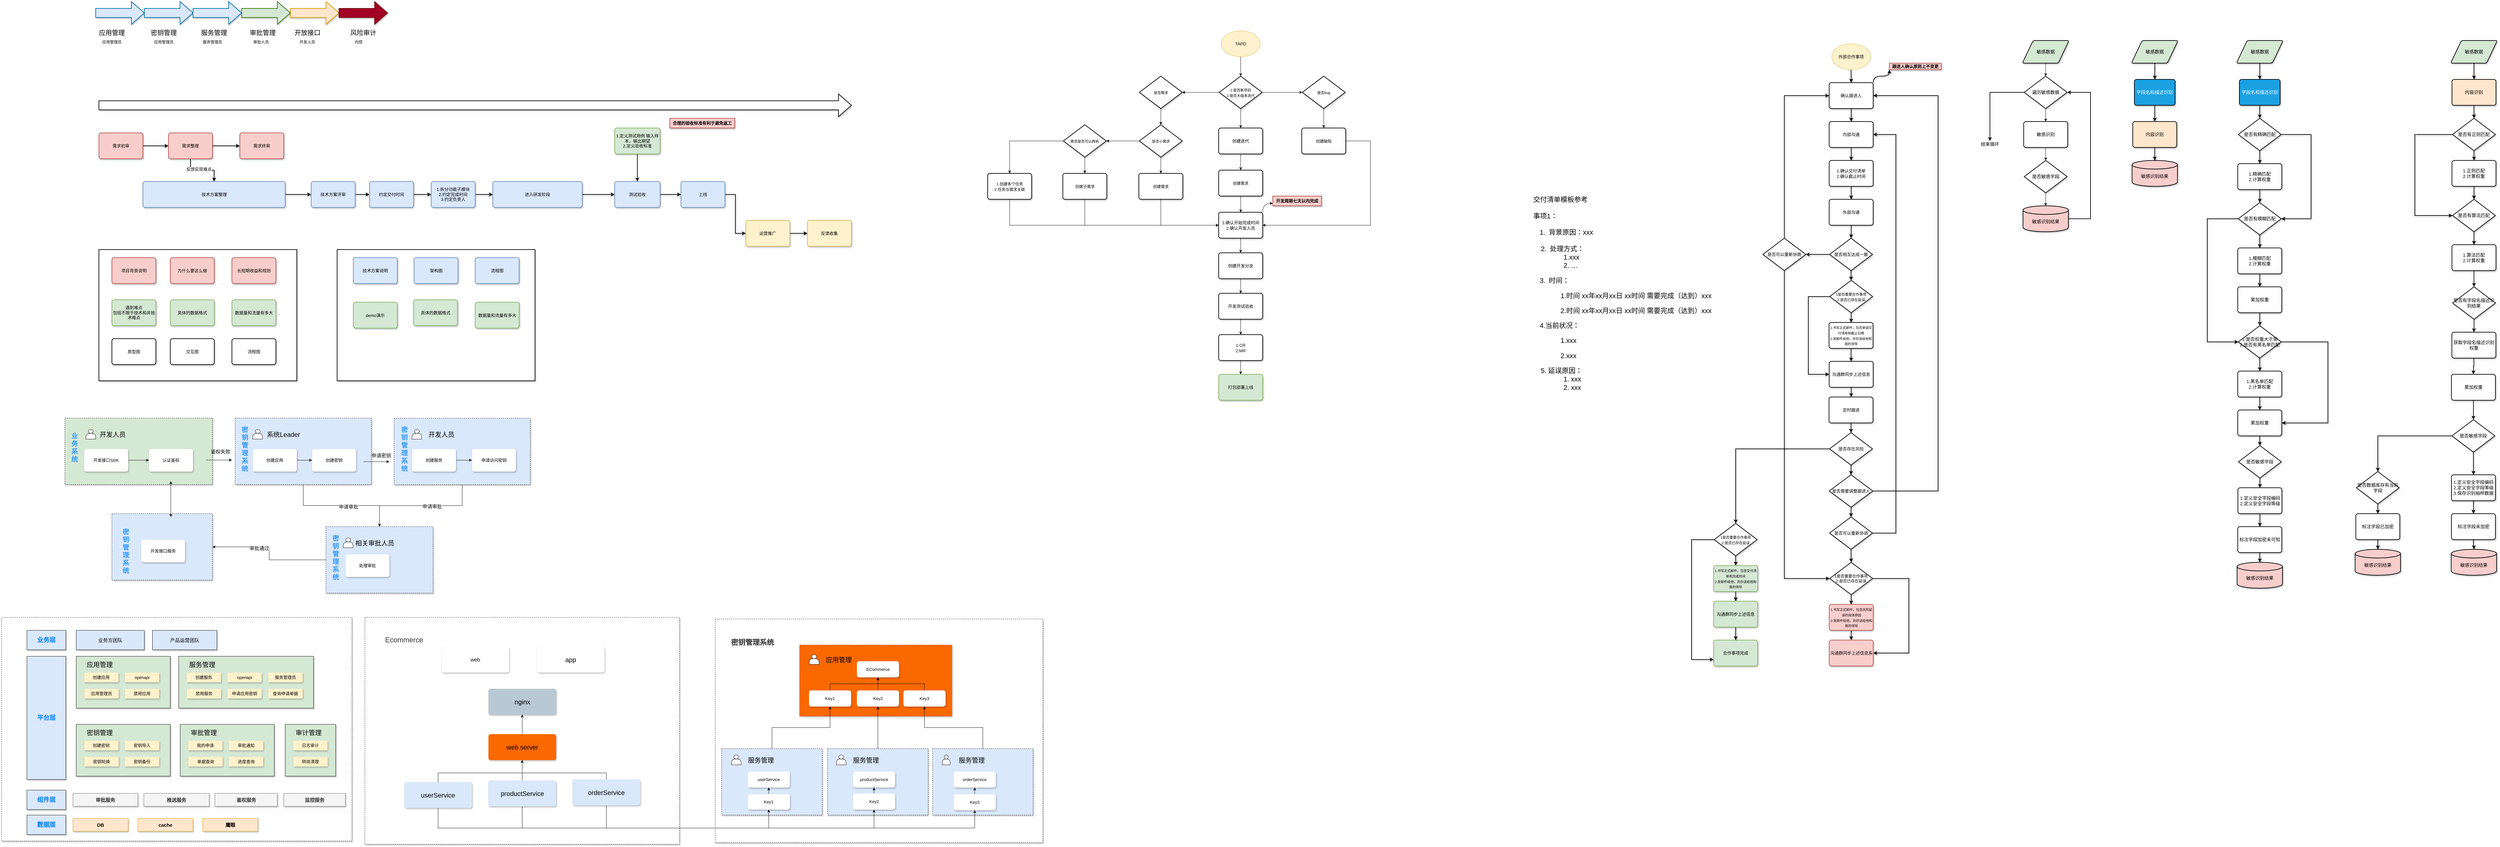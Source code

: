 <mxfile version="17.4.0" type="github">
  <diagram id="_NVqnbQQ9h0dMKhQ7ydW" name="Page-1">
    <mxGraphModel dx="9042" dy="1320" grid="1" gridSize="10" guides="1" tooltips="1" connect="1" arrows="1" fold="1" page="1" pageScale="1" pageWidth="827" pageHeight="1169" math="0" shadow="0">
      <root>
        <mxCell id="0" />
        <mxCell id="1" parent="0" />
        <mxCell id="TWLzpkab2mWhmV8aygny-3" style="edgeStyle=orthogonalEdgeStyle;rounded=0;orthogonalLoop=1;jettySize=auto;html=1;entryX=0.5;entryY=0;entryDx=0;entryDy=0;sketch=0;shadow=1;strokeWidth=2;labelBorderColor=none;fontSize=14;" parent="1" source="TWLzpkab2mWhmV8aygny-4" target="TWLzpkab2mWhmV8aygny-6" edge="1">
          <mxGeometry relative="1" as="geometry" />
        </mxCell>
        <mxCell id="TWLzpkab2mWhmV8aygny-4" value="敏感数据" style="shape=parallelogram;html=1;strokeWidth=2;perimeter=parallelogramPerimeter;whiteSpace=wrap;rounded=1;arcSize=12;size=0.23;fillColor=#d5e8d4;sketch=0;shadow=1;labelBorderColor=none;fontSize=14;" parent="1" vertex="1">
          <mxGeometry x="166.25" y="610" width="143.75" height="70" as="geometry" />
        </mxCell>
        <mxCell id="TWLzpkab2mWhmV8aygny-5" style="edgeStyle=orthogonalEdgeStyle;rounded=0;orthogonalLoop=1;jettySize=auto;html=1;entryX=0.5;entryY=0;entryDx=0;entryDy=0;sketch=0;shadow=1;strokeWidth=2;labelBorderColor=none;fontSize=14;" parent="1" source="TWLzpkab2mWhmV8aygny-6" target="TWLzpkab2mWhmV8aygny-9" edge="1">
          <mxGeometry relative="1" as="geometry" />
        </mxCell>
        <mxCell id="TWLzpkab2mWhmV8aygny-6" value="字段名和描述识别" style="rounded=1;whiteSpace=wrap;html=1;absoluteArcSize=1;arcSize=14;strokeWidth=2;fillColor=#1ba1e2;fontColor=#ffffff;sketch=0;shadow=1;labelBorderColor=none;fontSize=14;" parent="1" vertex="1">
          <mxGeometry x="175.31" y="730" width="125.62" height="80" as="geometry" />
        </mxCell>
        <mxCell id="TWLzpkab2mWhmV8aygny-7" value="&lt;br&gt;敏感识别结果" style="strokeWidth=2;html=1;shape=mxgraph.flowchart.database;whiteSpace=wrap;fillColor=#f8cecc;sketch=0;shadow=1;labelBorderColor=none;fontSize=14;" parent="1" vertex="1">
          <mxGeometry x="168.12" y="980" width="140" height="80" as="geometry" />
        </mxCell>
        <mxCell id="TWLzpkab2mWhmV8aygny-8" style="edgeStyle=orthogonalEdgeStyle;rounded=0;orthogonalLoop=1;jettySize=auto;html=1;entryX=0.5;entryY=0;entryDx=0;entryDy=0;entryPerimeter=0;sketch=0;shadow=1;strokeWidth=2;labelBorderColor=none;fontSize=14;" parent="1" source="TWLzpkab2mWhmV8aygny-9" target="TWLzpkab2mWhmV8aygny-7" edge="1">
          <mxGeometry relative="1" as="geometry" />
        </mxCell>
        <mxCell id="TWLzpkab2mWhmV8aygny-9" value="内容识别" style="rounded=1;whiteSpace=wrap;html=1;absoluteArcSize=1;arcSize=14;strokeWidth=2;fillColor=#ffe6cc;sketch=0;shadow=1;labelBorderColor=none;fontSize=14;" parent="1" vertex="1">
          <mxGeometry x="170.31" y="860" width="135.62" height="80" as="geometry" />
        </mxCell>
        <mxCell id="TWLzpkab2mWhmV8aygny-10" style="edgeStyle=orthogonalEdgeStyle;rounded=0;orthogonalLoop=1;jettySize=auto;html=1;entryX=0.5;entryY=0;entryDx=0;entryDy=0;sketch=0;shadow=1;strokeWidth=2;labelBorderColor=none;fontSize=14;" parent="1" source="TWLzpkab2mWhmV8aygny-11" target="TWLzpkab2mWhmV8aygny-13" edge="1">
          <mxGeometry relative="1" as="geometry" />
        </mxCell>
        <mxCell id="TWLzpkab2mWhmV8aygny-11" value="敏感数据" style="shape=parallelogram;html=1;strokeWidth=2;perimeter=parallelogramPerimeter;whiteSpace=wrap;rounded=1;arcSize=12;size=0.23;fillColor=#d5e8d4;sketch=0;shadow=1;labelBorderColor=none;fontSize=14;" parent="1" vertex="1">
          <mxGeometry x="1150.41" y="610" width="143.75" height="70" as="geometry" />
        </mxCell>
        <mxCell id="TWLzpkab2mWhmV8aygny-12" style="edgeStyle=orthogonalEdgeStyle;rounded=0;orthogonalLoop=1;jettySize=auto;html=1;entryX=0.5;entryY=0;entryDx=0;entryDy=0;entryPerimeter=0;sketch=0;shadow=1;strokeWidth=2;labelBorderColor=none;fontSize=14;" parent="1" source="TWLzpkab2mWhmV8aygny-13" target="TWLzpkab2mWhmV8aygny-16" edge="1">
          <mxGeometry relative="1" as="geometry" />
        </mxCell>
        <mxCell id="TWLzpkab2mWhmV8aygny-13" value="内容识别" style="rounded=1;whiteSpace=wrap;html=1;absoluteArcSize=1;arcSize=14;strokeWidth=2;fillColor=#ffe6cc;sketch=0;shadow=1;labelBorderColor=none;fontSize=14;" parent="1" vertex="1">
          <mxGeometry x="1154.47" y="730" width="135.62" height="80" as="geometry" />
        </mxCell>
        <mxCell id="TWLzpkab2mWhmV8aygny-14" value="" style="edgeStyle=orthogonalEdgeStyle;rounded=0;orthogonalLoop=1;jettySize=auto;html=1;sketch=0;shadow=1;strokeWidth=2;labelBorderColor=none;fontSize=14;" parent="1" source="TWLzpkab2mWhmV8aygny-16" target="TWLzpkab2mWhmV8aygny-18" edge="1">
          <mxGeometry relative="1" as="geometry" />
        </mxCell>
        <mxCell id="TWLzpkab2mWhmV8aygny-15" style="edgeStyle=orthogonalEdgeStyle;rounded=0;orthogonalLoop=1;jettySize=auto;html=1;exitX=0;exitY=0.5;exitDx=0;exitDy=0;exitPerimeter=0;entryX=0;entryY=0.5;entryDx=0;entryDy=0;entryPerimeter=0;sketch=0;shadow=1;strokeWidth=2;labelBorderColor=none;fontSize=14;" parent="1" source="TWLzpkab2mWhmV8aygny-16" target="TWLzpkab2mWhmV8aygny-22" edge="1">
          <mxGeometry relative="1" as="geometry">
            <Array as="points">
              <mxPoint x="1040" y="900" />
              <mxPoint x="1040" y="1150" />
            </Array>
          </mxGeometry>
        </mxCell>
        <mxCell id="TWLzpkab2mWhmV8aygny-16" value="是否有正则匹配" style="strokeWidth=2;html=1;shape=mxgraph.flowchart.decision;whiteSpace=wrap;sketch=0;shadow=1;labelBorderColor=none;fontSize=14;" parent="1" vertex="1">
          <mxGeometry x="1156.19" y="850" width="132.18" height="100" as="geometry" />
        </mxCell>
        <mxCell id="TWLzpkab2mWhmV8aygny-17" style="edgeStyle=orthogonalEdgeStyle;rounded=0;orthogonalLoop=1;jettySize=auto;html=1;entryX=0.5;entryY=0;entryDx=0;entryDy=0;entryPerimeter=0;sketch=0;shadow=1;strokeWidth=2;labelBorderColor=none;fontSize=14;" parent="1" source="TWLzpkab2mWhmV8aygny-18" target="TWLzpkab2mWhmV8aygny-22" edge="1">
          <mxGeometry relative="1" as="geometry" />
        </mxCell>
        <mxCell id="TWLzpkab2mWhmV8aygny-18" value="1.正则匹配&lt;br style=&quot;font-size: 14px;&quot;&gt;2.计算权重" style="rounded=1;whiteSpace=wrap;html=1;absoluteArcSize=1;arcSize=14;strokeWidth=2;sketch=0;shadow=1;labelBorderColor=none;fontSize=14;" parent="1" vertex="1">
          <mxGeometry x="1154.48" y="980" width="135.62" height="80" as="geometry" />
        </mxCell>
        <mxCell id="TWLzpkab2mWhmV8aygny-19" style="edgeStyle=orthogonalEdgeStyle;rounded=0;orthogonalLoop=1;jettySize=auto;html=1;entryX=0.5;entryY=0;entryDx=0;entryDy=0;entryPerimeter=0;strokeWidth=2;" parent="1" source="TWLzpkab2mWhmV8aygny-20" target="TWLzpkab2mWhmV8aygny-69" edge="1">
          <mxGeometry relative="1" as="geometry" />
        </mxCell>
        <mxCell id="TWLzpkab2mWhmV8aygny-20" value="1.算法匹配&lt;br style=&quot;font-size: 14px;&quot;&gt;2.计算权重" style="rounded=1;whiteSpace=wrap;html=1;absoluteArcSize=1;arcSize=14;strokeWidth=2;sketch=0;shadow=1;labelBorderColor=none;fontSize=14;" parent="1" vertex="1">
          <mxGeometry x="1154.47" y="1240" width="135.62" height="80" as="geometry" />
        </mxCell>
        <mxCell id="TWLzpkab2mWhmV8aygny-21" style="edgeStyle=orthogonalEdgeStyle;rounded=0;orthogonalLoop=1;jettySize=auto;html=1;entryX=0.5;entryY=0;entryDx=0;entryDy=0;sketch=0;shadow=1;strokeWidth=2;labelBorderColor=none;fontSize=14;" parent="1" source="TWLzpkab2mWhmV8aygny-22" target="TWLzpkab2mWhmV8aygny-20" edge="1">
          <mxGeometry relative="1" as="geometry" />
        </mxCell>
        <mxCell id="TWLzpkab2mWhmV8aygny-22" value="是否有算法匹配" style="strokeWidth=2;html=1;shape=mxgraph.flowchart.decision;whiteSpace=wrap;sketch=0;shadow=1;labelBorderColor=none;fontSize=14;" parent="1" vertex="1">
          <mxGeometry x="1156.19" y="1100" width="132.18" height="100" as="geometry" />
        </mxCell>
        <mxCell id="TWLzpkab2mWhmV8aygny-23" style="edgeStyle=orthogonalEdgeStyle;rounded=0;orthogonalLoop=1;jettySize=auto;html=1;entryX=0.5;entryY=0;entryDx=0;entryDy=0;entryPerimeter=0;strokeWidth=2;" parent="1" source="TWLzpkab2mWhmV8aygny-24" target="TWLzpkab2mWhmV8aygny-27" edge="1">
          <mxGeometry relative="1" as="geometry" />
        </mxCell>
        <mxCell id="TWLzpkab2mWhmV8aygny-24" value="累加权重" style="rounded=1;whiteSpace=wrap;html=1;absoluteArcSize=1;arcSize=14;strokeWidth=2;sketch=0;shadow=1;labelBorderColor=none;fontSize=14;" parent="1" vertex="1">
          <mxGeometry x="1152.75" y="1640" width="135.62" height="80" as="geometry" />
        </mxCell>
        <mxCell id="TWLzpkab2mWhmV8aygny-25" style="edgeStyle=orthogonalEdgeStyle;rounded=0;orthogonalLoop=1;jettySize=auto;html=1;entryX=0.5;entryY=0;entryDx=0;entryDy=0;entryPerimeter=0;sketch=0;shadow=1;strokeWidth=2;labelBorderColor=none;fontSize=14;" parent="1" source="TWLzpkab2mWhmV8aygny-27" target="TWLzpkab2mWhmV8aygny-29" edge="1">
          <mxGeometry relative="1" as="geometry" />
        </mxCell>
        <mxCell id="TWLzpkab2mWhmV8aygny-26" style="edgeStyle=orthogonalEdgeStyle;rounded=0;orthogonalLoop=1;jettySize=auto;html=1;entryX=0.5;entryY=0;entryDx=0;entryDy=0;sketch=0;shadow=1;strokeWidth=2;labelBorderColor=none;fontSize=14;" parent="1" source="TWLzpkab2mWhmV8aygny-27" target="TWLzpkab2mWhmV8aygny-64" edge="1">
          <mxGeometry relative="1" as="geometry" />
        </mxCell>
        <mxCell id="TWLzpkab2mWhmV8aygny-27" value="是否敏感字段" style="strokeWidth=2;html=1;shape=mxgraph.flowchart.decision;whiteSpace=wrap;sketch=0;shadow=1;labelBorderColor=none;fontSize=14;" parent="1" vertex="1">
          <mxGeometry x="1154.48" y="1780" width="132.18" height="100" as="geometry" />
        </mxCell>
        <mxCell id="TWLzpkab2mWhmV8aygny-28" style="edgeStyle=orthogonalEdgeStyle;rounded=0;orthogonalLoop=1;jettySize=auto;html=1;entryX=0.5;entryY=0;entryDx=0;entryDy=0;sketch=0;shadow=1;strokeWidth=2;labelBorderColor=none;fontSize=14;" parent="1" source="TWLzpkab2mWhmV8aygny-29" target="TWLzpkab2mWhmV8aygny-31" edge="1">
          <mxGeometry relative="1" as="geometry" />
        </mxCell>
        <mxCell id="TWLzpkab2mWhmV8aygny-29" value="是否数据库存有当前字段" style="strokeWidth=2;html=1;shape=mxgraph.flowchart.decision;whiteSpace=wrap;sketch=0;shadow=1;labelBorderColor=none;fontSize=14;" parent="1" vertex="1">
          <mxGeometry x="859.7" y="1940" width="132.18" height="100" as="geometry" />
        </mxCell>
        <mxCell id="TWLzpkab2mWhmV8aygny-30" style="edgeStyle=orthogonalEdgeStyle;rounded=0;orthogonalLoop=1;jettySize=auto;html=1;entryX=0.5;entryY=0;entryDx=0;entryDy=0;entryPerimeter=0;sketch=0;shadow=1;strokeWidth=2;labelBorderColor=none;fontSize=14;" parent="1" source="TWLzpkab2mWhmV8aygny-31" target="TWLzpkab2mWhmV8aygny-32" edge="1">
          <mxGeometry relative="1" as="geometry" />
        </mxCell>
        <mxCell id="TWLzpkab2mWhmV8aygny-31" value="标注字段已加密" style="rounded=1;whiteSpace=wrap;html=1;absoluteArcSize=1;arcSize=14;strokeWidth=2;sketch=0;shadow=1;labelBorderColor=none;fontSize=14;" parent="1" vertex="1">
          <mxGeometry x="857.98" y="2070" width="135.62" height="80" as="geometry" />
        </mxCell>
        <mxCell id="TWLzpkab2mWhmV8aygny-32" value="&lt;br&gt;敏感识别结果" style="strokeWidth=2;html=1;shape=mxgraph.flowchart.database;whiteSpace=wrap;fillColor=#f8cecc;sketch=0;shadow=1;labelBorderColor=none;fontSize=14;" parent="1" vertex="1">
          <mxGeometry x="855.79" y="2180" width="140" height="80" as="geometry" />
        </mxCell>
        <mxCell id="TWLzpkab2mWhmV8aygny-33" style="edgeStyle=orthogonalEdgeStyle;rounded=0;orthogonalLoop=1;jettySize=auto;html=1;entryX=0.5;entryY=0;entryDx=0;entryDy=0;sketch=0;shadow=1;strokeWidth=2;labelBorderColor=none;fontSize=14;" parent="1" source="TWLzpkab2mWhmV8aygny-34" target="TWLzpkab2mWhmV8aygny-36" edge="1">
          <mxGeometry relative="1" as="geometry" />
        </mxCell>
        <mxCell id="TWLzpkab2mWhmV8aygny-34" value="敏感数据" style="shape=parallelogram;html=1;strokeWidth=2;perimeter=parallelogramPerimeter;whiteSpace=wrap;rounded=1;arcSize=12;size=0.23;fillColor=#d5e8d4;sketch=0;shadow=1;labelBorderColor=none;fontSize=14;" parent="1" vertex="1">
          <mxGeometry x="490" y="610" width="143.75" height="70" as="geometry" />
        </mxCell>
        <mxCell id="TWLzpkab2mWhmV8aygny-35" style="edgeStyle=orthogonalEdgeStyle;rounded=0;orthogonalLoop=1;jettySize=auto;html=1;entryX=0.5;entryY=0;entryDx=0;entryDy=0;entryPerimeter=0;sketch=0;shadow=1;strokeWidth=2;labelBorderColor=none;fontSize=14;" parent="1" source="TWLzpkab2mWhmV8aygny-36" target="TWLzpkab2mWhmV8aygny-39" edge="1">
          <mxGeometry relative="1" as="geometry" />
        </mxCell>
        <mxCell id="TWLzpkab2mWhmV8aygny-36" value="字段名和描述识别" style="rounded=1;whiteSpace=wrap;html=1;absoluteArcSize=1;arcSize=14;strokeWidth=2;fillColor=#1ba1e2;fontColor=#ffffff;sketch=0;shadow=1;labelBorderColor=none;fontSize=14;" parent="1" vertex="1">
          <mxGeometry x="499.06" y="730" width="125.62" height="80" as="geometry" />
        </mxCell>
        <mxCell id="TWLzpkab2mWhmV8aygny-37" style="edgeStyle=orthogonalEdgeStyle;rounded=0;orthogonalLoop=1;jettySize=auto;html=1;entryX=0.5;entryY=0;entryDx=0;entryDy=0;sketch=0;shadow=1;strokeWidth=2;labelBorderColor=none;fontSize=14;" parent="1" source="TWLzpkab2mWhmV8aygny-39" target="TWLzpkab2mWhmV8aygny-41" edge="1">
          <mxGeometry relative="1" as="geometry" />
        </mxCell>
        <mxCell id="TWLzpkab2mWhmV8aygny-38" style="edgeStyle=orthogonalEdgeStyle;rounded=0;orthogonalLoop=1;jettySize=auto;html=1;entryX=1;entryY=0.5;entryDx=0;entryDy=0;entryPerimeter=0;sketch=0;shadow=1;strokeWidth=2;labelBorderColor=none;fontSize=14;" parent="1" source="TWLzpkab2mWhmV8aygny-39" target="TWLzpkab2mWhmV8aygny-44" edge="1">
          <mxGeometry relative="1" as="geometry">
            <Array as="points">
              <mxPoint x="720" y="900.0" />
              <mxPoint x="720" y="1160" />
            </Array>
          </mxGeometry>
        </mxCell>
        <mxCell id="TWLzpkab2mWhmV8aygny-39" value="是否有精确匹配" style="strokeWidth=2;html=1;shape=mxgraph.flowchart.decision;whiteSpace=wrap;sketch=0;shadow=1;labelBorderColor=none;fontSize=14;" parent="1" vertex="1">
          <mxGeometry x="495.78" y="850" width="132.18" height="100" as="geometry" />
        </mxCell>
        <mxCell id="TWLzpkab2mWhmV8aygny-40" style="edgeStyle=orthogonalEdgeStyle;rounded=0;orthogonalLoop=1;jettySize=auto;html=1;entryX=0.5;entryY=0;entryDx=0;entryDy=0;entryPerimeter=0;sketch=0;shadow=1;strokeWidth=2;labelBorderColor=none;fontSize=14;" parent="1" source="TWLzpkab2mWhmV8aygny-41" target="TWLzpkab2mWhmV8aygny-44" edge="1">
          <mxGeometry relative="1" as="geometry">
            <mxPoint x="561.88" y="1130.0" as="targetPoint" />
          </mxGeometry>
        </mxCell>
        <mxCell id="TWLzpkab2mWhmV8aygny-41" value="1.精确匹配&lt;br style=&quot;font-size: 14px;&quot;&gt;2.计算权重" style="rounded=1;whiteSpace=wrap;html=1;absoluteArcSize=1;arcSize=14;strokeWidth=2;sketch=0;shadow=1;labelBorderColor=none;fontSize=14;" parent="1" vertex="1">
          <mxGeometry x="494.07" y="990" width="135.62" height="80" as="geometry" />
        </mxCell>
        <mxCell id="TWLzpkab2mWhmV8aygny-42" style="edgeStyle=orthogonalEdgeStyle;rounded=0;orthogonalLoop=1;jettySize=auto;html=1;entryX=0.5;entryY=0;entryDx=0;entryDy=0;sketch=0;shadow=1;strokeWidth=2;labelBorderColor=none;fontSize=14;" parent="1" source="TWLzpkab2mWhmV8aygny-44" target="TWLzpkab2mWhmV8aygny-46" edge="1">
          <mxGeometry relative="1" as="geometry" />
        </mxCell>
        <mxCell id="TWLzpkab2mWhmV8aygny-43" style="edgeStyle=orthogonalEdgeStyle;rounded=0;orthogonalLoop=1;jettySize=auto;html=1;entryX=0;entryY=0.5;entryDx=0;entryDy=0;entryPerimeter=0;sketch=0;shadow=1;strokeWidth=2;labelBorderColor=none;fontSize=14;" parent="1" source="TWLzpkab2mWhmV8aygny-44" target="TWLzpkab2mWhmV8aygny-49" edge="1">
          <mxGeometry relative="1" as="geometry">
            <Array as="points">
              <mxPoint x="400" y="1160" />
              <mxPoint x="400" y="1540" />
            </Array>
          </mxGeometry>
        </mxCell>
        <mxCell id="TWLzpkab2mWhmV8aygny-44" value="是否有模糊匹配" style="strokeWidth=2;html=1;shape=mxgraph.flowchart.decision;whiteSpace=wrap;sketch=0;shadow=1;labelBorderColor=none;fontSize=14;" parent="1" vertex="1">
          <mxGeometry x="495.79" y="1110" width="132.18" height="100" as="geometry" />
        </mxCell>
        <mxCell id="TWLzpkab2mWhmV8aygny-45" style="edgeStyle=orthogonalEdgeStyle;rounded=0;orthogonalLoop=1;jettySize=auto;html=1;entryX=0.5;entryY=0;entryDx=0;entryDy=0;sketch=0;shadow=1;strokeWidth=2;labelBorderColor=none;fontSize=14;" parent="1" source="TWLzpkab2mWhmV8aygny-46" target="TWLzpkab2mWhmV8aygny-53" edge="1">
          <mxGeometry relative="1" as="geometry">
            <mxPoint x="561.87" y="1540" as="targetPoint" />
          </mxGeometry>
        </mxCell>
        <mxCell id="TWLzpkab2mWhmV8aygny-46" value="1.模糊匹配&lt;br style=&quot;font-size: 14px;&quot;&gt;2.计算权重" style="rounded=1;whiteSpace=wrap;html=1;absoluteArcSize=1;arcSize=14;strokeWidth=2;sketch=0;shadow=1;labelBorderColor=none;fontSize=14;" parent="1" vertex="1">
          <mxGeometry x="494.05" y="1250" width="135.62" height="80" as="geometry" />
        </mxCell>
        <mxCell id="TWLzpkab2mWhmV8aygny-47" style="edgeStyle=orthogonalEdgeStyle;rounded=0;orthogonalLoop=1;jettySize=auto;html=1;entryX=0.5;entryY=0;entryDx=0;entryDy=0;sketch=0;shadow=1;strokeWidth=2;labelBorderColor=none;fontSize=14;" parent="1" source="TWLzpkab2mWhmV8aygny-49" target="TWLzpkab2mWhmV8aygny-51" edge="1">
          <mxGeometry relative="1" as="geometry" />
        </mxCell>
        <mxCell id="TWLzpkab2mWhmV8aygny-48" style="edgeStyle=orthogonalEdgeStyle;rounded=0;orthogonalLoop=1;jettySize=auto;html=1;entryX=1;entryY=0.5;entryDx=0;entryDy=0;sketch=0;shadow=1;strokeWidth=2;labelBorderColor=none;fontSize=14;" parent="1" source="TWLzpkab2mWhmV8aygny-49" target="TWLzpkab2mWhmV8aygny-55" edge="1">
          <mxGeometry relative="1" as="geometry">
            <Array as="points">
              <mxPoint x="772" y="1540" />
              <mxPoint x="772" y="1790" />
            </Array>
          </mxGeometry>
        </mxCell>
        <mxCell id="TWLzpkab2mWhmV8aygny-49" value="1.是否权重大于零&lt;br style=&quot;font-size: 14px;&quot;&gt;2.是否有黑名单匹配" style="strokeWidth=2;html=1;shape=mxgraph.flowchart.decision;whiteSpace=wrap;sketch=0;shadow=1;labelBorderColor=none;fontSize=14;" parent="1" vertex="1">
          <mxGeometry x="495.79" y="1490" width="132.18" height="100" as="geometry" />
        </mxCell>
        <mxCell id="TWLzpkab2mWhmV8aygny-50" style="edgeStyle=orthogonalEdgeStyle;rounded=0;orthogonalLoop=1;jettySize=auto;html=1;entryX=0.5;entryY=0;entryDx=0;entryDy=0;sketch=0;shadow=1;strokeWidth=2;labelBorderColor=none;fontSize=14;" parent="1" source="TWLzpkab2mWhmV8aygny-51" target="TWLzpkab2mWhmV8aygny-55" edge="1">
          <mxGeometry relative="1" as="geometry">
            <mxPoint x="564.07" y="1770" as="targetPoint" />
          </mxGeometry>
        </mxCell>
        <mxCell id="TWLzpkab2mWhmV8aygny-51" value="1.黑名单匹配&lt;br style=&quot;font-size: 14px;&quot;&gt;2.计算权重" style="rounded=1;whiteSpace=wrap;html=1;absoluteArcSize=1;arcSize=14;strokeWidth=2;sketch=0;shadow=1;labelBorderColor=none;fontSize=14;" parent="1" vertex="1">
          <mxGeometry x="494.05" y="1630" width="135.62" height="80" as="geometry" />
        </mxCell>
        <mxCell id="TWLzpkab2mWhmV8aygny-52" style="edgeStyle=orthogonalEdgeStyle;rounded=0;orthogonalLoop=1;jettySize=auto;html=1;entryX=0.5;entryY=0;entryDx=0;entryDy=0;entryPerimeter=0;sketch=0;shadow=1;strokeWidth=2;labelBorderColor=none;fontSize=14;" parent="1" source="TWLzpkab2mWhmV8aygny-53" target="TWLzpkab2mWhmV8aygny-49" edge="1">
          <mxGeometry relative="1" as="geometry" />
        </mxCell>
        <mxCell id="TWLzpkab2mWhmV8aygny-53" value="累加权重" style="rounded=1;whiteSpace=wrap;html=1;absoluteArcSize=1;arcSize=14;strokeWidth=2;sketch=0;shadow=1;labelBorderColor=none;fontSize=14;" parent="1" vertex="1">
          <mxGeometry x="494.05" y="1370" width="135.62" height="80" as="geometry" />
        </mxCell>
        <mxCell id="TWLzpkab2mWhmV8aygny-54" style="edgeStyle=orthogonalEdgeStyle;rounded=0;orthogonalLoop=1;jettySize=auto;html=1;entryX=0.5;entryY=0;entryDx=0;entryDy=0;entryPerimeter=0;sketch=0;shadow=1;strokeWidth=2;labelBorderColor=none;fontSize=14;" parent="1" source="TWLzpkab2mWhmV8aygny-55" target="TWLzpkab2mWhmV8aygny-57" edge="1">
          <mxGeometry relative="1" as="geometry" />
        </mxCell>
        <mxCell id="TWLzpkab2mWhmV8aygny-55" value="累加权重" style="rounded=1;whiteSpace=wrap;html=1;absoluteArcSize=1;arcSize=14;strokeWidth=2;sketch=0;shadow=1;labelBorderColor=none;fontSize=14;" parent="1" vertex="1">
          <mxGeometry x="494.05" y="1750" width="135.62" height="80" as="geometry" />
        </mxCell>
        <mxCell id="TWLzpkab2mWhmV8aygny-56" style="edgeStyle=orthogonalEdgeStyle;rounded=0;orthogonalLoop=1;jettySize=auto;html=1;entryX=0.5;entryY=0;entryDx=0;entryDy=0;sketch=0;shadow=1;strokeWidth=2;labelBorderColor=none;fontSize=14;" parent="1" source="TWLzpkab2mWhmV8aygny-57" target="TWLzpkab2mWhmV8aygny-59" edge="1">
          <mxGeometry relative="1" as="geometry" />
        </mxCell>
        <mxCell id="TWLzpkab2mWhmV8aygny-57" value="是否敏感字段" style="strokeWidth=2;html=1;shape=mxgraph.flowchart.decision;whiteSpace=wrap;sketch=0;shadow=1;labelBorderColor=none;fontSize=14;" parent="1" vertex="1">
          <mxGeometry x="496.25" y="1860" width="132.18" height="100" as="geometry" />
        </mxCell>
        <mxCell id="TWLzpkab2mWhmV8aygny-58" style="edgeStyle=orthogonalEdgeStyle;rounded=0;orthogonalLoop=1;jettySize=auto;html=1;entryX=0.5;entryY=0;entryDx=0;entryDy=0;sketch=0;shadow=1;strokeWidth=2;labelBorderColor=none;fontSize=14;" parent="1" source="TWLzpkab2mWhmV8aygny-59" target="TWLzpkab2mWhmV8aygny-61" edge="1">
          <mxGeometry relative="1" as="geometry">
            <mxPoint x="564.05" y="2130" as="targetPoint" />
          </mxGeometry>
        </mxCell>
        <mxCell id="TWLzpkab2mWhmV8aygny-59" value="1.定义安全字段编码&lt;br style=&quot;font-size: 14px;&quot;&gt;2.定义安全字段等级" style="rounded=1;whiteSpace=wrap;html=1;absoluteArcSize=1;arcSize=14;strokeWidth=2;sketch=0;shadow=1;labelBorderColor=none;fontSize=14;" parent="1" vertex="1">
          <mxGeometry x="494.53" y="1990" width="135.62" height="80" as="geometry" />
        </mxCell>
        <mxCell id="TWLzpkab2mWhmV8aygny-60" style="edgeStyle=orthogonalEdgeStyle;rounded=0;orthogonalLoop=1;jettySize=auto;html=1;entryX=0.5;entryY=0;entryDx=0;entryDy=0;entryPerimeter=0;sketch=0;shadow=1;strokeWidth=2;labelBorderColor=none;fontSize=14;" parent="1" source="TWLzpkab2mWhmV8aygny-61" target="TWLzpkab2mWhmV8aygny-62" edge="1">
          <mxGeometry relative="1" as="geometry" />
        </mxCell>
        <mxCell id="TWLzpkab2mWhmV8aygny-61" value="标注字段加密未可知" style="rounded=1;whiteSpace=wrap;html=1;absoluteArcSize=1;arcSize=14;strokeWidth=2;sketch=0;shadow=1;labelBorderColor=none;fontSize=14;" parent="1" vertex="1">
          <mxGeometry x="494.07" y="2110" width="135.62" height="80" as="geometry" />
        </mxCell>
        <mxCell id="TWLzpkab2mWhmV8aygny-62" value="&lt;br&gt;敏感识别结果" style="strokeWidth=2;html=1;shape=mxgraph.flowchart.database;whiteSpace=wrap;fillColor=#f8cecc;sketch=0;shadow=1;labelBorderColor=none;fontSize=14;" parent="1" vertex="1">
          <mxGeometry x="491.88" y="2220" width="140" height="80" as="geometry" />
        </mxCell>
        <mxCell id="TWLzpkab2mWhmV8aygny-63" style="edgeStyle=orthogonalEdgeStyle;rounded=0;orthogonalLoop=1;jettySize=auto;html=1;entryX=0.5;entryY=0;entryDx=0;entryDy=0;sketch=0;shadow=1;strokeWidth=2;labelBorderColor=none;fontSize=14;" parent="1" source="TWLzpkab2mWhmV8aygny-64" target="TWLzpkab2mWhmV8aygny-66" edge="1">
          <mxGeometry relative="1" as="geometry">
            <mxPoint x="1226.33" y="2090" as="targetPoint" />
          </mxGeometry>
        </mxCell>
        <mxCell id="TWLzpkab2mWhmV8aygny-64" value="1.定义安全字段编码&lt;br style=&quot;font-size: 14px;&quot;&gt;2.定义安全字段等级&lt;br style=&quot;font-size: 14px;&quot;&gt;3.保存识别抽样数据" style="rounded=1;whiteSpace=wrap;html=1;absoluteArcSize=1;arcSize=14;strokeWidth=2;sketch=0;shadow=1;labelBorderColor=none;fontSize=14;" parent="1" vertex="1">
          <mxGeometry x="1152.91" y="1950" width="135.62" height="80" as="geometry" />
        </mxCell>
        <mxCell id="TWLzpkab2mWhmV8aygny-65" style="edgeStyle=orthogonalEdgeStyle;rounded=0;orthogonalLoop=1;jettySize=auto;html=1;entryX=0.5;entryY=0;entryDx=0;entryDy=0;entryPerimeter=0;sketch=0;shadow=1;strokeWidth=2;labelBorderColor=none;fontSize=14;" parent="1" source="TWLzpkab2mWhmV8aygny-66" target="TWLzpkab2mWhmV8aygny-67" edge="1">
          <mxGeometry relative="1" as="geometry" />
        </mxCell>
        <mxCell id="TWLzpkab2mWhmV8aygny-66" value="标注字段未加密" style="rounded=1;whiteSpace=wrap;html=1;absoluteArcSize=1;arcSize=14;strokeWidth=2;sketch=0;shadow=1;labelBorderColor=none;fontSize=14;" parent="1" vertex="1">
          <mxGeometry x="1152.75" y="2070" width="135.62" height="80" as="geometry" />
        </mxCell>
        <mxCell id="TWLzpkab2mWhmV8aygny-67" value="&lt;br&gt;敏感识别结果" style="strokeWidth=2;html=1;shape=mxgraph.flowchart.database;whiteSpace=wrap;fillColor=#f8cecc;sketch=0;shadow=1;labelBorderColor=none;fontSize=14;" parent="1" vertex="1">
          <mxGeometry x="1151.97" y="2180" width="140" height="80" as="geometry" />
        </mxCell>
        <mxCell id="TWLzpkab2mWhmV8aygny-68" value="" style="edgeStyle=orthogonalEdgeStyle;rounded=0;orthogonalLoop=1;jettySize=auto;html=1;strokeWidth=2;" parent="1" source="TWLzpkab2mWhmV8aygny-69" target="TWLzpkab2mWhmV8aygny-71" edge="1">
          <mxGeometry relative="1" as="geometry" />
        </mxCell>
        <mxCell id="TWLzpkab2mWhmV8aygny-69" value="是否有字段名描述识别结果" style="strokeWidth=2;html=1;shape=mxgraph.flowchart.decision;whiteSpace=wrap;sketch=0;shadow=1;labelBorderColor=none;fontSize=14;" parent="1" vertex="1">
          <mxGeometry x="1156.35" y="1370" width="132.18" height="100" as="geometry" />
        </mxCell>
        <mxCell id="TWLzpkab2mWhmV8aygny-70" value="" style="edgeStyle=orthogonalEdgeStyle;rounded=0;orthogonalLoop=1;jettySize=auto;html=1;strokeWidth=2;" parent="1" source="TWLzpkab2mWhmV8aygny-71" target="TWLzpkab2mWhmV8aygny-24" edge="1">
          <mxGeometry relative="1" as="geometry" />
        </mxCell>
        <mxCell id="TWLzpkab2mWhmV8aygny-71" value="获取字段名描述识别权重" style="rounded=1;whiteSpace=wrap;html=1;absoluteArcSize=1;arcSize=14;strokeWidth=2;sketch=0;shadow=1;labelBorderColor=none;fontSize=14;" parent="1" vertex="1">
          <mxGeometry x="1154.16" y="1510" width="135.62" height="80" as="geometry" />
        </mxCell>
        <mxCell id="TWLzpkab2mWhmV8aygny-72" style="edgeStyle=orthogonalEdgeStyle;rounded=0;orthogonalLoop=1;jettySize=auto;html=1;entryX=0.5;entryY=0;entryDx=0;entryDy=0;entryPerimeter=0;" parent="1" source="TWLzpkab2mWhmV8aygny-73" target="TWLzpkab2mWhmV8aygny-82" edge="1">
          <mxGeometry relative="1" as="geometry">
            <mxPoint x="-98.13" y="730" as="targetPoint" />
          </mxGeometry>
        </mxCell>
        <mxCell id="TWLzpkab2mWhmV8aygny-73" value="敏感数据" style="shape=parallelogram;html=1;strokeWidth=2;perimeter=parallelogramPerimeter;whiteSpace=wrap;rounded=1;arcSize=12;size=0.23;fillColor=#d5e8d4;sketch=0;shadow=1;labelBorderColor=none;fontSize=14;" parent="1" vertex="1">
          <mxGeometry x="-170" y="610" width="143.75" height="70" as="geometry" />
        </mxCell>
        <mxCell id="TWLzpkab2mWhmV8aygny-74" style="edgeStyle=orthogonalEdgeStyle;rounded=0;orthogonalLoop=1;jettySize=auto;html=1;entryX=0.5;entryY=0;entryDx=0;entryDy=0;entryPerimeter=0;" parent="1" source="TWLzpkab2mWhmV8aygny-75" target="TWLzpkab2mWhmV8aygny-77" edge="1">
          <mxGeometry relative="1" as="geometry" />
        </mxCell>
        <mxCell id="TWLzpkab2mWhmV8aygny-75" value="敏感识别" style="rounded=1;whiteSpace=wrap;html=1;absoluteArcSize=1;arcSize=14;strokeWidth=2;sketch=0;shadow=1;labelBorderColor=none;fontSize=14;" parent="1" vertex="1">
          <mxGeometry x="-165.94" y="860" width="135.62" height="80" as="geometry" />
        </mxCell>
        <mxCell id="TWLzpkab2mWhmV8aygny-76" style="edgeStyle=orthogonalEdgeStyle;rounded=0;orthogonalLoop=1;jettySize=auto;html=1;entryX=0.5;entryY=0;entryDx=0;entryDy=0;entryPerimeter=0;" parent="1" source="TWLzpkab2mWhmV8aygny-77" target="TWLzpkab2mWhmV8aygny-79" edge="1">
          <mxGeometry relative="1" as="geometry" />
        </mxCell>
        <mxCell id="TWLzpkab2mWhmV8aygny-77" value="是否敏感字段" style="strokeWidth=2;html=1;shape=mxgraph.flowchart.decision;whiteSpace=wrap;sketch=0;shadow=1;labelBorderColor=none;fontSize=14;" parent="1" vertex="1">
          <mxGeometry x="-164.22" y="980" width="132.18" height="100" as="geometry" />
        </mxCell>
        <mxCell id="TWLzpkab2mWhmV8aygny-78" style="edgeStyle=orthogonalEdgeStyle;rounded=0;orthogonalLoop=1;jettySize=auto;html=1;entryX=1;entryY=0.5;entryDx=0;entryDy=0;entryPerimeter=0;strokeWidth=2;" parent="1" source="TWLzpkab2mWhmV8aygny-79" target="TWLzpkab2mWhmV8aygny-82" edge="1">
          <mxGeometry relative="1" as="geometry">
            <Array as="points">
              <mxPoint x="40" y="1160" />
              <mxPoint x="40" y="770" />
            </Array>
          </mxGeometry>
        </mxCell>
        <mxCell id="TWLzpkab2mWhmV8aygny-79" value="&lt;br&gt;敏感识别结果" style="strokeWidth=2;html=1;shape=mxgraph.flowchart.database;whiteSpace=wrap;fillColor=#f8cecc;sketch=0;shadow=1;labelBorderColor=none;fontSize=14;" parent="1" vertex="1">
          <mxGeometry x="-168.12" y="1120" width="140" height="80" as="geometry" />
        </mxCell>
        <mxCell id="TWLzpkab2mWhmV8aygny-80" style="edgeStyle=orthogonalEdgeStyle;rounded=0;orthogonalLoop=1;jettySize=auto;html=1;entryX=0.5;entryY=0;entryDx=0;entryDy=0;" parent="1" source="TWLzpkab2mWhmV8aygny-82" target="TWLzpkab2mWhmV8aygny-75" edge="1">
          <mxGeometry relative="1" as="geometry" />
        </mxCell>
        <mxCell id="TWLzpkab2mWhmV8aygny-81" style="edgeStyle=orthogonalEdgeStyle;rounded=0;orthogonalLoop=1;jettySize=auto;html=1;entryX=0.5;entryY=0;entryDx=0;entryDy=0;strokeWidth=2;" parent="1" source="TWLzpkab2mWhmV8aygny-82" target="TWLzpkab2mWhmV8aygny-83" edge="1">
          <mxGeometry relative="1" as="geometry">
            <mxPoint x="-260" y="920" as="targetPoint" />
          </mxGeometry>
        </mxCell>
        <mxCell id="TWLzpkab2mWhmV8aygny-82" value="遍历敏感数据" style="strokeWidth=2;html=1;shape=mxgraph.flowchart.decision;whiteSpace=wrap;sketch=0;shadow=1;labelBorderColor=none;fontSize=14;" parent="1" vertex="1">
          <mxGeometry x="-164.22" y="720" width="132.18" height="100" as="geometry" />
        </mxCell>
        <mxCell id="TWLzpkab2mWhmV8aygny-83" value="结束循环" style="text;html=1;strokeColor=none;fillColor=none;align=center;verticalAlign=middle;whiteSpace=wrap;rounded=0;strokeWidth=8;fontSize=14;" parent="1" vertex="1">
          <mxGeometry x="-300" y="920" width="60" height="20" as="geometry" />
        </mxCell>
        <mxCell id="TWLzpkab2mWhmV8aygny-104" style="edgeStyle=orthogonalEdgeStyle;rounded=0;orthogonalLoop=1;jettySize=auto;html=1;entryX=0.5;entryY=0;entryDx=0;entryDy=0;shadow=1;strokeWidth=2;" parent="1" target="TWLzpkab2mWhmV8aygny-88" edge="1">
          <mxGeometry relative="1" as="geometry">
            <mxPoint x="-698.4" y="700" as="sourcePoint" />
          </mxGeometry>
        </mxCell>
        <mxCell id="TWLzpkab2mWhmV8aygny-105" style="edgeStyle=orthogonalEdgeStyle;rounded=0;orthogonalLoop=1;jettySize=auto;html=1;shadow=1;strokeWidth=2;" parent="1" source="TWLzpkab2mWhmV8aygny-88" target="TWLzpkab2mWhmV8aygny-91" edge="1">
          <mxGeometry relative="1" as="geometry" />
        </mxCell>
        <mxCell id="TWLzpkab2mWhmV8aygny-150" style="edgeStyle=orthogonalEdgeStyle;orthogonalLoop=1;jettySize=auto;html=1;exitX=1;exitY=0;exitDx=0;exitDy=0;entryX=0;entryY=1;entryDx=0;entryDy=0;fontSize=16;curved=1;shadow=1;strokeWidth=2;" parent="1" source="TWLzpkab2mWhmV8aygny-88" target="TWLzpkab2mWhmV8aygny-148" edge="1">
          <mxGeometry relative="1" as="geometry" />
        </mxCell>
        <mxCell id="TWLzpkab2mWhmV8aygny-88" value="&lt;font style=&quot;font-size: 13px&quot;&gt;确认跟进人&lt;/font&gt;" style="rounded=1;whiteSpace=wrap;html=1;absoluteArcSize=1;arcSize=14;strokeWidth=2;sketch=0;shadow=1;labelBorderColor=none;fontSize=14;" parent="1" vertex="1">
          <mxGeometry x="-765.62" y="740" width="135.62" height="80" as="geometry" />
        </mxCell>
        <mxCell id="TWLzpkab2mWhmV8aygny-107" style="edgeStyle=orthogonalEdgeStyle;rounded=0;orthogonalLoop=1;jettySize=auto;html=1;entryX=0.5;entryY=0;entryDx=0;entryDy=0;shadow=1;strokeWidth=2;" parent="1" source="TWLzpkab2mWhmV8aygny-89" target="TWLzpkab2mWhmV8aygny-90" edge="1">
          <mxGeometry relative="1" as="geometry" />
        </mxCell>
        <mxCell id="TWLzpkab2mWhmV8aygny-89" value="&lt;font style=&quot;font-size: 13px&quot;&gt;1.确认交付清单&lt;br&gt;2.确认截止时间&lt;/font&gt;" style="rounded=1;whiteSpace=wrap;html=1;absoluteArcSize=1;arcSize=14;strokeWidth=2;sketch=0;shadow=1;labelBorderColor=none;fontSize=14;" parent="1" vertex="1">
          <mxGeometry x="-765.62" y="980" width="135.62" height="80" as="geometry" />
        </mxCell>
        <mxCell id="TWLzpkab2mWhmV8aygny-108" style="edgeStyle=orthogonalEdgeStyle;rounded=0;orthogonalLoop=1;jettySize=auto;html=1;entryX=0.5;entryY=0;entryDx=0;entryDy=0;entryPerimeter=0;shadow=1;strokeWidth=2;" parent="1" source="TWLzpkab2mWhmV8aygny-90" target="TWLzpkab2mWhmV8aygny-92" edge="1">
          <mxGeometry relative="1" as="geometry" />
        </mxCell>
        <mxCell id="TWLzpkab2mWhmV8aygny-90" value="&lt;font style=&quot;font-size: 13px&quot;&gt;外部沟通&lt;/font&gt;" style="rounded=1;whiteSpace=wrap;html=1;absoluteArcSize=1;arcSize=14;strokeWidth=2;sketch=0;shadow=1;labelBorderColor=none;fontSize=14;" parent="1" vertex="1">
          <mxGeometry x="-765.62" y="1100" width="135.62" height="80" as="geometry" />
        </mxCell>
        <mxCell id="TWLzpkab2mWhmV8aygny-106" style="edgeStyle=orthogonalEdgeStyle;rounded=0;orthogonalLoop=1;jettySize=auto;html=1;entryX=0.5;entryY=0;entryDx=0;entryDy=0;shadow=1;strokeWidth=2;" parent="1" source="TWLzpkab2mWhmV8aygny-91" target="TWLzpkab2mWhmV8aygny-89" edge="1">
          <mxGeometry relative="1" as="geometry" />
        </mxCell>
        <mxCell id="TWLzpkab2mWhmV8aygny-91" value="&lt;font style=&quot;font-size: 13px&quot;&gt;内部沟通&lt;/font&gt;" style="rounded=1;whiteSpace=wrap;html=1;absoluteArcSize=1;arcSize=14;strokeWidth=2;sketch=0;shadow=1;labelBorderColor=none;fontSize=14;" parent="1" vertex="1">
          <mxGeometry x="-765.62" y="860" width="135.62" height="80" as="geometry" />
        </mxCell>
        <mxCell id="TWLzpkab2mWhmV8aygny-110" style="edgeStyle=orthogonalEdgeStyle;rounded=0;orthogonalLoop=1;jettySize=auto;html=1;shadow=1;strokeWidth=2;" parent="1" source="TWLzpkab2mWhmV8aygny-92" target="TWLzpkab2mWhmV8aygny-93" edge="1">
          <mxGeometry relative="1" as="geometry" />
        </mxCell>
        <mxCell id="TWLzpkab2mWhmV8aygny-143" style="edgeStyle=orthogonalEdgeStyle;rounded=0;orthogonalLoop=1;jettySize=auto;html=1;entryX=1;entryY=0.5;entryDx=0;entryDy=0;entryPerimeter=0;shadow=1;strokeWidth=2;" parent="1" source="TWLzpkab2mWhmV8aygny-92" target="TWLzpkab2mWhmV8aygny-142" edge="1">
          <mxGeometry relative="1" as="geometry" />
        </mxCell>
        <mxCell id="TWLzpkab2mWhmV8aygny-92" value="&lt;font style=&quot;font-size: 13px&quot;&gt;是否相互达成一致&lt;/font&gt;" style="strokeWidth=2;html=1;shape=mxgraph.flowchart.decision;whiteSpace=wrap;sketch=0;shadow=1;labelBorderColor=none;fontSize=14;" parent="1" vertex="1">
          <mxGeometry x="-764.37" y="1220" width="132.18" height="100" as="geometry" />
        </mxCell>
        <mxCell id="TWLzpkab2mWhmV8aygny-111" style="edgeStyle=orthogonalEdgeStyle;rounded=0;orthogonalLoop=1;jettySize=auto;html=1;entryX=0.5;entryY=0;entryDx=0;entryDy=0;shadow=1;strokeWidth=2;" parent="1" source="TWLzpkab2mWhmV8aygny-93" target="TWLzpkab2mWhmV8aygny-95" edge="1">
          <mxGeometry relative="1" as="geometry" />
        </mxCell>
        <mxCell id="TWLzpkab2mWhmV8aygny-121" style="edgeStyle=orthogonalEdgeStyle;rounded=0;orthogonalLoop=1;jettySize=auto;html=1;entryX=0;entryY=0.5;entryDx=0;entryDy=0;shadow=1;strokeWidth=2;" parent="1" source="TWLzpkab2mWhmV8aygny-93" target="TWLzpkab2mWhmV8aygny-96" edge="1">
          <mxGeometry relative="1" as="geometry">
            <Array as="points">
              <mxPoint x="-830" y="1400" />
              <mxPoint x="-830" y="1640" />
            </Array>
          </mxGeometry>
        </mxCell>
        <mxCell id="TWLzpkab2mWhmV8aygny-93" value="&lt;font style=&quot;font-size: 11px&quot;&gt;1是否重要合作事项&lt;br&gt;2.是否已存在延误&lt;/font&gt;" style="strokeWidth=2;html=1;shape=mxgraph.flowchart.decision;whiteSpace=wrap;sketch=0;shadow=1;labelBorderColor=none;fontSize=14;" parent="1" vertex="1">
          <mxGeometry x="-763.9" y="1350" width="132.18" height="100" as="geometry" />
        </mxCell>
        <mxCell id="TWLzpkab2mWhmV8aygny-112" style="edgeStyle=orthogonalEdgeStyle;rounded=0;orthogonalLoop=1;jettySize=auto;html=1;entryX=0.5;entryY=0;entryDx=0;entryDy=0;shadow=1;strokeWidth=2;" parent="1" source="TWLzpkab2mWhmV8aygny-95" target="TWLzpkab2mWhmV8aygny-96" edge="1">
          <mxGeometry relative="1" as="geometry" />
        </mxCell>
        <mxCell id="TWLzpkab2mWhmV8aygny-95" value="&lt;font style=&quot;font-size: 10px&quot;&gt;1.书写正式邮件，包含承诺交付清单和截止日期&lt;br&gt;2.发邮件给他，并抄送给他和我的领导&lt;br&gt;&lt;/font&gt;" style="rounded=1;whiteSpace=wrap;html=1;absoluteArcSize=1;arcSize=14;strokeWidth=2;sketch=0;shadow=1;labelBorderColor=none;fontSize=14;" parent="1" vertex="1">
          <mxGeometry x="-766.09" y="1480" width="135.62" height="80" as="geometry" />
        </mxCell>
        <mxCell id="TWLzpkab2mWhmV8aygny-113" style="edgeStyle=orthogonalEdgeStyle;rounded=0;orthogonalLoop=1;jettySize=auto;html=1;entryX=0.5;entryY=0;entryDx=0;entryDy=0;shadow=1;strokeWidth=2;" parent="1" source="TWLzpkab2mWhmV8aygny-96" target="TWLzpkab2mWhmV8aygny-97" edge="1">
          <mxGeometry relative="1" as="geometry" />
        </mxCell>
        <mxCell id="TWLzpkab2mWhmV8aygny-96" value="沟通群同步上述信息" style="rounded=1;whiteSpace=wrap;html=1;absoluteArcSize=1;arcSize=14;strokeWidth=2;sketch=0;shadow=1;labelBorderColor=none;fontSize=13;" parent="1" vertex="1">
          <mxGeometry x="-765.62" y="1600" width="135.62" height="80" as="geometry" />
        </mxCell>
        <mxCell id="TWLzpkab2mWhmV8aygny-114" style="edgeStyle=orthogonalEdgeStyle;rounded=0;orthogonalLoop=1;jettySize=auto;html=1;entryX=0.5;entryY=0;entryDx=0;entryDy=0;entryPerimeter=0;shadow=1;strokeWidth=2;" parent="1" source="TWLzpkab2mWhmV8aygny-97" target="TWLzpkab2mWhmV8aygny-98" edge="1">
          <mxGeometry relative="1" as="geometry" />
        </mxCell>
        <mxCell id="TWLzpkab2mWhmV8aygny-97" value="定时跟进" style="rounded=1;whiteSpace=wrap;html=1;absoluteArcSize=1;arcSize=14;strokeWidth=2;sketch=0;shadow=1;labelBorderColor=none;fontSize=13;" parent="1" vertex="1">
          <mxGeometry x="-766.09" y="1710" width="135.62" height="80" as="geometry" />
        </mxCell>
        <mxCell id="TWLzpkab2mWhmV8aygny-115" style="edgeStyle=orthogonalEdgeStyle;rounded=0;orthogonalLoop=1;jettySize=auto;html=1;entryX=0.5;entryY=0;entryDx=0;entryDy=0;entryPerimeter=0;shadow=1;strokeWidth=2;" parent="1" source="TWLzpkab2mWhmV8aygny-98" target="TWLzpkab2mWhmV8aygny-101" edge="1">
          <mxGeometry relative="1" as="geometry" />
        </mxCell>
        <mxCell id="TWLzpkab2mWhmV8aygny-164" style="edgeStyle=orthogonalEdgeStyle;rounded=0;orthogonalLoop=1;jettySize=auto;html=1;entryX=0.5;entryY=0;entryDx=0;entryDy=0;entryPerimeter=0;fontSize=16;shadow=1;strokeWidth=2;" parent="1" source="TWLzpkab2mWhmV8aygny-98" target="TWLzpkab2mWhmV8aygny-154" edge="1">
          <mxGeometry relative="1" as="geometry" />
        </mxCell>
        <mxCell id="TWLzpkab2mWhmV8aygny-98" value="是否存在风险" style="strokeWidth=2;html=1;shape=mxgraph.flowchart.decision;whiteSpace=wrap;sketch=0;shadow=1;labelBorderColor=none;fontSize=13;" parent="1" vertex="1">
          <mxGeometry x="-764.37" y="1820" width="132.18" height="100" as="geometry" />
        </mxCell>
        <mxCell id="TWLzpkab2mWhmV8aygny-116" style="edgeStyle=orthogonalEdgeStyle;rounded=0;orthogonalLoop=1;jettySize=auto;html=1;entryX=0.5;entryY=0;entryDx=0;entryDy=0;entryPerimeter=0;shadow=1;strokeWidth=2;" parent="1" source="TWLzpkab2mWhmV8aygny-101" target="TWLzpkab2mWhmV8aygny-102" edge="1">
          <mxGeometry relative="1" as="geometry" />
        </mxCell>
        <mxCell id="TWLzpkab2mWhmV8aygny-118" style="edgeStyle=orthogonalEdgeStyle;rounded=0;orthogonalLoop=1;jettySize=auto;html=1;shadow=1;strokeWidth=2;" parent="1" source="TWLzpkab2mWhmV8aygny-101" edge="1">
          <mxGeometry relative="1" as="geometry">
            <mxPoint x="-630" y="780" as="targetPoint" />
            <Array as="points">
              <mxPoint x="-430" y="2000" />
              <mxPoint x="-430" y="780" />
            </Array>
          </mxGeometry>
        </mxCell>
        <mxCell id="TWLzpkab2mWhmV8aygny-101" value="是否需要调整跟进人" style="strokeWidth=2;html=1;shape=mxgraph.flowchart.decision;whiteSpace=wrap;sketch=0;shadow=1;labelBorderColor=none;fontSize=13;" parent="1" vertex="1">
          <mxGeometry x="-765.47" y="1950" width="134.37" height="100" as="geometry" />
        </mxCell>
        <mxCell id="TWLzpkab2mWhmV8aygny-122" style="edgeStyle=orthogonalEdgeStyle;rounded=0;orthogonalLoop=1;jettySize=auto;html=1;entryX=1;entryY=0.5;entryDx=0;entryDy=0;shadow=1;strokeWidth=2;" parent="1" source="TWLzpkab2mWhmV8aygny-102" target="TWLzpkab2mWhmV8aygny-91" edge="1">
          <mxGeometry relative="1" as="geometry">
            <mxPoint x="-540" y="890" as="targetPoint" />
            <Array as="points">
              <mxPoint x="-560" y="2130" />
              <mxPoint x="-560" y="900" />
            </Array>
          </mxGeometry>
        </mxCell>
        <mxCell id="TWLzpkab2mWhmV8aygny-130" style="edgeStyle=orthogonalEdgeStyle;rounded=0;orthogonalLoop=1;jettySize=auto;html=1;entryX=0.5;entryY=0;entryDx=0;entryDy=0;entryPerimeter=0;shadow=1;strokeWidth=2;" parent="1" source="TWLzpkab2mWhmV8aygny-102" target="TWLzpkab2mWhmV8aygny-126" edge="1">
          <mxGeometry relative="1" as="geometry" />
        </mxCell>
        <mxCell id="TWLzpkab2mWhmV8aygny-102" value="是否可以重新协调" style="strokeWidth=2;html=1;shape=mxgraph.flowchart.decision;whiteSpace=wrap;sketch=0;shadow=1;labelBorderColor=none;fontSize=13;" parent="1" vertex="1">
          <mxGeometry x="-764.37" y="2080" width="132.18" height="100" as="geometry" />
        </mxCell>
        <mxCell id="TWLzpkab2mWhmV8aygny-133" style="edgeStyle=orthogonalEdgeStyle;rounded=0;orthogonalLoop=1;jettySize=auto;html=1;entryX=1;entryY=0.5;entryDx=0;entryDy=0;shadow=1;strokeWidth=2;" parent="1" source="TWLzpkab2mWhmV8aygny-126" target="TWLzpkab2mWhmV8aygny-132" edge="1">
          <mxGeometry relative="1" as="geometry">
            <Array as="points">
              <mxPoint x="-520" y="2270" />
              <mxPoint x="-520" y="2500" />
            </Array>
          </mxGeometry>
        </mxCell>
        <mxCell id="TWLzpkab2mWhmV8aygny-134" style="edgeStyle=orthogonalEdgeStyle;rounded=0;orthogonalLoop=1;jettySize=auto;html=1;entryX=0.5;entryY=0;entryDx=0;entryDy=0;shadow=1;strokeWidth=2;" parent="1" source="TWLzpkab2mWhmV8aygny-126" target="TWLzpkab2mWhmV8aygny-131" edge="1">
          <mxGeometry relative="1" as="geometry" />
        </mxCell>
        <mxCell id="TWLzpkab2mWhmV8aygny-126" value="&lt;font style=&quot;font-size: 12px;&quot;&gt;1是否重要合作事项&lt;br style=&quot;font-size: 12px;&quot;&gt;2.是否已存在延误&lt;/font&gt;" style="strokeWidth=2;html=1;shape=mxgraph.flowchart.decision;whiteSpace=wrap;sketch=0;shadow=1;labelBorderColor=none;fontSize=12;" parent="1" vertex="1">
          <mxGeometry x="-763.9" y="2220" width="132.18" height="100" as="geometry" />
        </mxCell>
        <mxCell id="TWLzpkab2mWhmV8aygny-136" style="edgeStyle=orthogonalEdgeStyle;rounded=0;orthogonalLoop=1;jettySize=auto;html=1;shadow=1;strokeWidth=2;" parent="1" source="TWLzpkab2mWhmV8aygny-131" target="TWLzpkab2mWhmV8aygny-132" edge="1">
          <mxGeometry relative="1" as="geometry" />
        </mxCell>
        <mxCell id="TWLzpkab2mWhmV8aygny-131" value="&lt;span style=&quot;font-size: 10px&quot;&gt;1.书写正式邮件，包含风险延误的具体原因&lt;/span&gt;&lt;br style=&quot;font-size: 10px&quot;&gt;&lt;span style=&quot;font-size: 10px&quot;&gt;2.发邮件给他，并抄送给他和我的领导&lt;/span&gt;" style="rounded=1;whiteSpace=wrap;html=1;absoluteArcSize=1;arcSize=14;strokeWidth=2;sketch=0;shadow=1;labelBorderColor=none;fontSize=14;fillColor=#f8cecc;strokeColor=#b85450;" parent="1" vertex="1">
          <mxGeometry x="-765.47" y="2350" width="135.62" height="80" as="geometry" />
        </mxCell>
        <mxCell id="TWLzpkab2mWhmV8aygny-132" value="沟通群同步上述信息系" style="rounded=1;whiteSpace=wrap;html=1;absoluteArcSize=1;arcSize=14;strokeWidth=2;sketch=0;shadow=1;labelBorderColor=none;fontSize=13;fillColor=#f8cecc;strokeColor=#b85450;" parent="1" vertex="1">
          <mxGeometry x="-765.47" y="2460" width="135.62" height="80" as="geometry" />
        </mxCell>
        <mxCell id="TWLzpkab2mWhmV8aygny-146" style="edgeStyle=orthogonalEdgeStyle;rounded=0;orthogonalLoop=1;jettySize=auto;html=1;entryX=0;entryY=0.5;entryDx=0;entryDy=0;entryPerimeter=0;shadow=1;strokeWidth=2;" parent="1" source="TWLzpkab2mWhmV8aygny-142" target="TWLzpkab2mWhmV8aygny-126" edge="1">
          <mxGeometry relative="1" as="geometry">
            <Array as="points">
              <mxPoint x="-904" y="2270" />
            </Array>
          </mxGeometry>
        </mxCell>
        <mxCell id="TWLzpkab2mWhmV8aygny-147" style="edgeStyle=orthogonalEdgeStyle;rounded=0;orthogonalLoop=1;jettySize=auto;html=1;entryX=0;entryY=0.5;entryDx=0;entryDy=0;shadow=1;strokeWidth=2;" parent="1" source="TWLzpkab2mWhmV8aygny-142" target="TWLzpkab2mWhmV8aygny-88" edge="1">
          <mxGeometry relative="1" as="geometry">
            <Array as="points">
              <mxPoint x="-904" y="780" />
            </Array>
          </mxGeometry>
        </mxCell>
        <mxCell id="TWLzpkab2mWhmV8aygny-142" value="&lt;font style=&quot;font-size: 13px&quot;&gt;是否可以重新协商&lt;/font&gt;" style="strokeWidth=2;html=1;shape=mxgraph.flowchart.decision;whiteSpace=wrap;sketch=0;shadow=1;labelBorderColor=none;fontSize=14;" parent="1" vertex="1">
          <mxGeometry x="-970" y="1220" width="132.18" height="100" as="geometry" />
        </mxCell>
        <mxCell id="TWLzpkab2mWhmV8aygny-148" value="&lt;font style=&quot;font-size: 13px&quot;&gt;跟进人确认原则上不变更&lt;/font&gt;" style="text;html=1;strokeColor=#b85450;fillColor=#f8cecc;align=center;verticalAlign=middle;whiteSpace=wrap;rounded=0;fontSize=14;fontStyle=1;shadow=1;strokeWidth=2;" parent="1" vertex="1">
          <mxGeometry x="-580" y="680" width="160" height="20" as="geometry" />
        </mxCell>
        <mxCell id="TWLzpkab2mWhmV8aygny-151" value="&lt;font style=&quot;font-size: 13px&quot;&gt;合作事项完成&lt;/font&gt;" style="rounded=1;whiteSpace=wrap;html=1;absoluteArcSize=1;arcSize=14;strokeWidth=2;sketch=0;shadow=1;labelBorderColor=none;fontSize=14;fillColor=#d5e8d4;strokeColor=#82b366;" parent="1" vertex="1">
          <mxGeometry x="-1121.72" y="2460" width="135.62" height="80" as="geometry" />
        </mxCell>
        <mxCell id="TWLzpkab2mWhmV8aygny-159" style="edgeStyle=orthogonalEdgeStyle;rounded=0;orthogonalLoop=1;jettySize=auto;html=1;entryX=0.5;entryY=0;entryDx=0;entryDy=0;fontSize=16;shadow=1;strokeWidth=2;" parent="1" source="TWLzpkab2mWhmV8aygny-154" target="TWLzpkab2mWhmV8aygny-156" edge="1">
          <mxGeometry relative="1" as="geometry" />
        </mxCell>
        <mxCell id="TWLzpkab2mWhmV8aygny-163" style="edgeStyle=orthogonalEdgeStyle;rounded=0;orthogonalLoop=1;jettySize=auto;html=1;entryX=0;entryY=0.75;entryDx=0;entryDy=0;fontSize=16;shadow=1;strokeWidth=2;" parent="1" source="TWLzpkab2mWhmV8aygny-154" target="TWLzpkab2mWhmV8aygny-151" edge="1">
          <mxGeometry relative="1" as="geometry">
            <Array as="points">
              <mxPoint x="-1190" y="2150" />
              <mxPoint x="-1190" y="2520" />
            </Array>
          </mxGeometry>
        </mxCell>
        <mxCell id="TWLzpkab2mWhmV8aygny-154" value="&lt;font style=&quot;font-size: 11px&quot;&gt;1是否重要合作事项&lt;br&gt;2.是否已存在延误&lt;/font&gt;" style="strokeWidth=2;html=1;shape=mxgraph.flowchart.decision;whiteSpace=wrap;sketch=0;shadow=1;labelBorderColor=none;fontSize=14;" parent="1" vertex="1">
          <mxGeometry x="-1120" y="2100" width="132.18" height="100" as="geometry" />
        </mxCell>
        <mxCell id="TWLzpkab2mWhmV8aygny-160" style="edgeStyle=orthogonalEdgeStyle;rounded=0;orthogonalLoop=1;jettySize=auto;html=1;entryX=0.5;entryY=0;entryDx=0;entryDy=0;fontSize=16;shadow=1;strokeWidth=2;" parent="1" source="TWLzpkab2mWhmV8aygny-156" target="TWLzpkab2mWhmV8aygny-157" edge="1">
          <mxGeometry relative="1" as="geometry" />
        </mxCell>
        <mxCell id="TWLzpkab2mWhmV8aygny-156" value="&lt;span style=&quot;font-size: 10px&quot;&gt;1.书写正式邮件，包含交付清单和完成时间&lt;/span&gt;&lt;br style=&quot;font-size: 10px&quot;&gt;&lt;span style=&quot;font-size: 10px&quot;&gt;2.发邮件给他，并抄送给他和我的领导&lt;/span&gt;" style="rounded=1;whiteSpace=wrap;html=1;absoluteArcSize=1;arcSize=14;strokeWidth=2;sketch=0;shadow=1;labelBorderColor=none;fontSize=14;fillColor=#d5e8d4;strokeColor=#82b366;" parent="1" vertex="1">
          <mxGeometry x="-1121.72" y="2230" width="135.62" height="80" as="geometry" />
        </mxCell>
        <mxCell id="TWLzpkab2mWhmV8aygny-162" style="edgeStyle=orthogonalEdgeStyle;rounded=0;orthogonalLoop=1;jettySize=auto;html=1;entryX=0.5;entryY=0;entryDx=0;entryDy=0;fontSize=16;shadow=1;strokeWidth=2;" parent="1" source="TWLzpkab2mWhmV8aygny-157" target="TWLzpkab2mWhmV8aygny-151" edge="1">
          <mxGeometry relative="1" as="geometry" />
        </mxCell>
        <mxCell id="TWLzpkab2mWhmV8aygny-157" value="&lt;font style=&quot;font-size: 13px&quot;&gt;沟通群同步上述信息&lt;/font&gt;" style="rounded=1;whiteSpace=wrap;html=1;absoluteArcSize=1;arcSize=14;strokeWidth=2;sketch=0;shadow=1;labelBorderColor=none;fontSize=14;fillColor=#d5e8d4;strokeColor=#82b366;" parent="1" vertex="1">
          <mxGeometry x="-1121.72" y="2340" width="135.62" height="80" as="geometry" />
        </mxCell>
        <mxCell id="TWLzpkab2mWhmV8aygny-165" value="&lt;p class=&quot;MsoNormal&quot; style=&quot;font-size: 21px&quot;&gt;&lt;font style=&quot;font-size: 21px&quot;&gt;交付清单模板参考&lt;span lang=&quot;EN-US&quot; style=&quot;font-family: &amp;#34;helvetica&amp;#34; , sans-serif&quot;&gt;&lt;br&gt;&lt;br&gt;&lt;/span&gt;事项&lt;span lang=&quot;EN-US&quot; style=&quot;font-family: &amp;#34;helvetica&amp;#34; , sans-serif&quot;&gt;1&lt;/span&gt;：&lt;span lang=&quot;EN-US&quot; style=&quot;font-family: &amp;#34;helvetica&amp;#34; , sans-serif&quot;&gt;&lt;/span&gt;&lt;/font&gt;&lt;/p&gt;&lt;p class=&quot;MsoListParagraph&quot; style=&quot;margin-left: 33pt ; text-indent: -18pt ; font-size: 21px&quot;&gt;&lt;font style=&quot;font-size: 21px&quot;&gt;&lt;span lang=&quot;EN-US&quot; style=&quot;font-family: &amp;#34;helvetica&amp;#34; , sans-serif&quot;&gt;1.&lt;span style=&quot;font-stretch: normal ; line-height: normal ; font-family: &amp;#34;times new roman&amp;#34;&quot;&gt;&amp;nbsp; 背景&lt;/span&gt;&lt;/span&gt;原因：&lt;span lang=&quot;EN-US&quot; style=&quot;font-family: &amp;#34;helvetica&amp;#34; , sans-serif&quot;&gt;xxx&lt;/span&gt;&lt;/font&gt;&lt;/p&gt;&lt;font style=&quot;font-size: 21px&quot;&gt;&lt;font style=&quot;font-size: 21px&quot;&gt;&lt;span lang=&quot;EN-US&quot; style=&quot;text-indent: -18pt ; font-family: &amp;#34;helvetica&amp;#34; , sans-serif&quot;&gt;&amp;nbsp; &amp;nbsp; 2.&lt;span style=&quot;font-stretch: normal ; line-height: normal ; font-family: &amp;#34;times new roman&amp;#34;&quot;&gt;&amp;nbsp; 处理&lt;/span&gt;&lt;/span&gt;&lt;span style=&quot;text-indent: -18pt&quot;&gt;方式：&lt;/span&gt;&lt;br&gt;&lt;/font&gt;&lt;font style=&quot;font-size: 21px&quot;&gt;&lt;span lang=&quot;EN-US&quot; style=&quot;text-indent: -18pt&quot;&gt;&amp;nbsp; &amp;nbsp; &amp;nbsp; &amp;nbsp; &amp;nbsp; &amp;nbsp; &amp;nbsp; &amp;nbsp; &lt;/span&gt;&lt;span lang=&quot;EN-US&quot; style=&quot;text-indent: -18pt ; font-family: &amp;#34;helvetica&amp;#34; , sans-serif&quot;&gt;1.&lt;/span&gt;&lt;span lang=&quot;EN-US&quot; style=&quot;text-indent: -18pt ; font-family: &amp;#34;helvetica&amp;#34; , sans-serif&quot;&gt;xxx&lt;/span&gt;&lt;br&gt;&lt;/font&gt;&lt;font style=&quot;font-size: 21px&quot;&gt;&lt;span lang=&quot;EN-US&quot; style=&quot;text-indent: -18pt ; font-family: &amp;#34;helvetica&amp;#34; , sans-serif&quot;&gt;&amp;nbsp; &amp;nbsp; &amp;nbsp; &amp;nbsp; &amp;nbsp; &amp;nbsp; &amp;nbsp; &amp;nbsp; 2.&lt;span style=&quot;font-stretch: normal ; line-height: normal ; font-family: &amp;#34;times new roman&amp;#34;&quot;&gt;&amp;nbsp;&lt;/span&gt;&lt;/span&gt;&lt;span lang=&quot;EN-US&quot; style=&quot;text-indent: -18pt ; font-family: &amp;#34;helvetica&amp;#34; , sans-serif&quot;&gt;…&lt;/span&gt;&lt;br&gt;&lt;/font&gt;&lt;/font&gt;&lt;p class=&quot;MsoListParagraph&quot; style=&quot;margin-left: 33pt ; text-indent: -18pt ; font-size: 21px&quot;&gt;&lt;font style=&quot;font-size: 21px&quot;&gt;&lt;span lang=&quot;EN-US&quot; style=&quot;font-family: &amp;#34;helvetica&amp;#34; , sans-serif&quot;&gt;3.&lt;span style=&quot;font-stretch: normal ; line-height: normal ; font-family: &amp;#34;times new roman&amp;#34;&quot;&gt;&amp;nbsp;&amp;nbsp;&lt;/span&gt;&lt;/span&gt;时间：&lt;/font&gt;&lt;/p&gt;&lt;p class=&quot;MsoListParagraph&quot; style=&quot;margin-left: 33pt ; text-indent: -18pt ; font-size: 21px&quot;&gt;&lt;font style=&quot;font-size: 21px&quot;&gt;&lt;span lang=&quot;EN-US&quot; style=&quot;text-indent: -18pt&quot;&gt;&amp;nbsp; &amp;nbsp; &amp;nbsp; &amp;nbsp; &amp;nbsp; &amp;nbsp;&lt;/span&gt;&lt;span lang=&quot;EN-US&quot; style=&quot;text-indent: -18pt ; font-family: &amp;#34;helvetica&amp;#34; , sans-serif&quot;&gt;1.&lt;/span&gt;&lt;span style=&quot;text-indent: -18pt&quot;&gt;时间&lt;/span&gt;&lt;span style=&quot;text-indent: -18pt ; font-family: &amp;#34;helvetica&amp;#34; , sans-serif&quot;&gt; &lt;span lang=&quot;EN-US&quot;&gt;xx&lt;/span&gt;&lt;/span&gt;&lt;span style=&quot;text-indent: -18pt&quot;&gt;年&lt;/span&gt;&lt;span lang=&quot;EN-US&quot; style=&quot;text-indent: -18pt ; font-family: &amp;#34;helvetica&amp;#34; , sans-serif&quot;&gt;xx&lt;/span&gt;&lt;span style=&quot;text-indent: -18pt&quot;&gt;月&lt;/span&gt;&lt;span lang=&quot;EN-US&quot; style=&quot;text-indent: -18pt ; font-family: &amp;#34;helvetica&amp;#34; , sans-serif&quot;&gt;xx&lt;/span&gt;&lt;span style=&quot;text-indent: -18pt&quot;&gt;日&lt;/span&gt;&lt;span style=&quot;text-indent: -18pt ; font-family: &amp;#34;helvetica&amp;#34; , sans-serif&quot;&gt; &lt;span lang=&quot;EN-US&quot;&gt;xx&lt;/span&gt;&lt;/span&gt;&lt;span style=&quot;text-indent: -18pt&quot;&gt;时间&lt;/span&gt;&lt;span style=&quot;text-indent: -18pt ; font-family: &amp;#34;helvetica&amp;#34; , sans-serif&quot;&gt; &lt;/span&gt;&lt;span style=&quot;text-indent: -18pt&quot;&gt;需要完成（达到）&lt;/span&gt;&lt;span lang=&quot;EN-US&quot; style=&quot;text-indent: -18pt ; font-family: &amp;#34;helvetica&amp;#34; , sans-serif&quot;&gt;xxx&lt;/span&gt;&lt;/font&gt;&lt;/p&gt;&lt;p class=&quot;MsoListParagraph&quot; style=&quot;margin-left: 33pt ; text-indent: -18pt ; font-size: 21px&quot;&gt;&lt;font style=&quot;font-size: 21px&quot;&gt;&lt;span lang=&quot;EN-US&quot; style=&quot;text-indent: -18pt ; font-family: &amp;#34;helvetica&amp;#34; , sans-serif&quot;&gt;&amp;nbsp; &amp;nbsp; &amp;nbsp; &amp;nbsp; &amp;nbsp; &amp;nbsp;2.&lt;/span&gt;&lt;span style=&quot;text-indent: -18pt&quot;&gt;时间&lt;/span&gt;&lt;span style=&quot;text-indent: -18pt ; font-family: &amp;#34;helvetica&amp;#34; , sans-serif&quot;&gt; &lt;span lang=&quot;EN-US&quot;&gt;xx&lt;/span&gt;&lt;/span&gt;&lt;span style=&quot;text-indent: -18pt&quot;&gt;年&lt;/span&gt;&lt;span lang=&quot;EN-US&quot; style=&quot;text-indent: -18pt ; font-family: &amp;#34;helvetica&amp;#34; , sans-serif&quot;&gt;xx&lt;/span&gt;&lt;span style=&quot;text-indent: -18pt&quot;&gt;月&lt;/span&gt;&lt;span lang=&quot;EN-US&quot; style=&quot;text-indent: -18pt ; font-family: &amp;#34;helvetica&amp;#34; , sans-serif&quot;&gt;xx&lt;/span&gt;&lt;span style=&quot;text-indent: -18pt&quot;&gt;日&lt;/span&gt;&lt;span style=&quot;text-indent: -18pt ; font-family: &amp;#34;helvetica&amp;#34; , sans-serif&quot;&gt; &lt;span lang=&quot;EN-US&quot;&gt;xx&lt;/span&gt;&lt;/span&gt;&lt;span style=&quot;text-indent: -18pt&quot;&gt;时间&lt;/span&gt;&lt;span style=&quot;text-indent: -18pt ; font-family: &amp;#34;helvetica&amp;#34; , sans-serif&quot;&gt; &lt;/span&gt;&lt;span style=&quot;text-indent: -18pt&quot;&gt;需要完成（达到）&lt;/span&gt;&lt;span lang=&quot;EN-US&quot; style=&quot;text-indent: -18pt ; font-family: &amp;#34;helvetica&amp;#34; , sans-serif&quot;&gt;xxx&lt;/span&gt;&lt;/font&gt;&lt;/p&gt;&lt;p class=&quot;MsoListParagraph&quot; style=&quot;margin-left: 33pt ; text-indent: -18pt ; font-size: 21px&quot;&gt;&lt;font style=&quot;font-size: 21px&quot;&gt;&lt;span lang=&quot;EN-US&quot; style=&quot;text-indent: -18pt ; font-family: &amp;#34;helvetica&amp;#34; , sans-serif&quot;&gt;4.当前状况：&lt;/span&gt;&lt;/font&gt;&lt;/p&gt;&lt;p class=&quot;MsoListParagraph&quot; style=&quot;margin-left: 33pt ; text-indent: -18pt ; font-size: 21px&quot;&gt;&lt;font style=&quot;font-size: 21px&quot;&gt;&lt;span lang=&quot;EN-US&quot; style=&quot;text-indent: -18pt ; font-family: &amp;#34;helvetica&amp;#34; , sans-serif&quot;&gt;&amp;nbsp; &amp;nbsp; &amp;nbsp; &amp;nbsp; &amp;nbsp; &amp;nbsp;1.xxx&lt;/span&gt;&lt;/font&gt;&lt;/p&gt;&lt;p class=&quot;MsoListParagraph&quot; style=&quot;margin-left: 33pt ; text-indent: -18pt ; font-size: 21px&quot;&gt;&lt;font style=&quot;font-size: 21px&quot;&gt;&lt;span lang=&quot;EN-US&quot; style=&quot;text-indent: -18pt ; font-family: &amp;#34;helvetica&amp;#34; , sans-serif&quot;&gt;&amp;nbsp; &amp;nbsp; &amp;nbsp; &amp;nbsp; &amp;nbsp; &amp;nbsp;2.xxx&lt;/span&gt;&lt;/font&gt;&lt;/p&gt;&lt;font style=&quot;font-size: 21px&quot;&gt;&lt;font style=&quot;font-size: 21px&quot;&gt;&lt;span lang=&quot;EN-US&quot; style=&quot;text-indent: -18pt ; font-family: &amp;#34;helvetica&amp;#34; , sans-serif&quot;&gt;&amp;nbsp; &amp;nbsp; 5.&lt;span style=&quot;font-stretch: normal ; line-height: normal ; font-family: &amp;#34;times new roman&amp;#34;&quot;&gt;&amp;nbsp;&lt;/span&gt;&lt;/span&gt;&lt;span style=&quot;text-indent: -18pt&quot;&gt;延误原因：&lt;/span&gt;&lt;br&gt;&lt;/font&gt;&lt;font style=&quot;font-size: 21px&quot;&gt;&lt;span lang=&quot;EN-US&quot; style=&quot;text-indent: -18pt ; font-family: &amp;#34;helvetica&amp;#34; , sans-serif&quot;&gt;&lt;font style=&quot;font-size: 21px&quot;&gt;&amp;nbsp; &amp;nbsp; &amp;nbsp; &amp;nbsp; &amp;nbsp; &amp;nbsp; &amp;nbsp; &amp;nbsp; 1.&lt;span style=&quot;font-stretch: normal ; line-height: normal ; font-family: &amp;#34;times new roman&amp;#34;&quot;&gt;&amp;nbsp;&lt;/span&gt;&lt;/font&gt;&lt;/span&gt;&lt;span lang=&quot;EN-US&quot; style=&quot;text-indent: -18pt ; font-family: &amp;#34;helvetica&amp;#34; , sans-serif&quot;&gt;&lt;font style=&quot;font-size: 21px&quot;&gt;xxx&lt;br&gt;&lt;span lang=&quot;EN-US&quot; style=&quot;text-indent: -18pt&quot;&gt;&amp;nbsp; &amp;nbsp; &amp;nbsp; &amp;nbsp; &amp;nbsp; &amp;nbsp; &amp;nbsp; &amp;nbsp; 2.&lt;span style=&quot;font-stretch: normal ; line-height: normal ; font-family: &amp;#34;times new roman&amp;#34;&quot;&gt;&amp;nbsp;&lt;/span&gt;&lt;/span&gt;&lt;span lang=&quot;EN-US&quot; style=&quot;text-indent: -18pt&quot;&gt;xxx&lt;/span&gt;&lt;/font&gt;&lt;br&gt;&lt;/span&gt;&lt;/font&gt;&lt;/font&gt;" style="text;html=1;strokeColor=none;fillColor=none;align=left;verticalAlign=middle;whiteSpace=wrap;rounded=0;shadow=1;fontSize=13;" parent="1" vertex="1">
          <mxGeometry x="-1680" y="1050" width="640" height="660" as="geometry" />
        </mxCell>
        <mxCell id="TWLzpkab2mWhmV8aygny-167" value="" style="verticalLabelPosition=bottom;verticalAlign=top;html=1;strokeWidth=2;shape=mxgraph.arrows2.arrow;dy=0.6;dx=40;notch=0;shadow=1;fontSize=13;" parent="1" vertex="1">
          <mxGeometry x="-6100" y="775" width="2320" height="70" as="geometry" />
        </mxCell>
        <mxCell id="TWLzpkab2mWhmV8aygny-209" style="edgeStyle=orthogonalEdgeStyle;rounded=0;orthogonalLoop=1;jettySize=auto;html=1;entryX=0;entryY=0.5;entryDx=0;entryDy=0;shadow=1;fontSize=13;strokeWidth=2;" parent="1" source="TWLzpkab2mWhmV8aygny-171" target="TWLzpkab2mWhmV8aygny-172" edge="1">
          <mxGeometry relative="1" as="geometry" />
        </mxCell>
        <mxCell id="TWLzpkab2mWhmV8aygny-171" value="需求初审" style="rounded=1;whiteSpace=wrap;html=1;absoluteArcSize=1;arcSize=14;strokeWidth=2;sketch=0;shadow=1;labelBorderColor=none;fontSize=13;fillColor=#f8cecc;strokeColor=#b85450;" parent="1" vertex="1">
          <mxGeometry x="-6100" y="895" width="135.62" height="80" as="geometry" />
        </mxCell>
        <mxCell id="TWLzpkab2mWhmV8aygny-207" value="" style="edgeStyle=orthogonalEdgeStyle;rounded=0;orthogonalLoop=1;jettySize=auto;html=1;shadow=1;fontSize=13;strokeWidth=2;" parent="1" source="TWLzpkab2mWhmV8aygny-172" target="TWLzpkab2mWhmV8aygny-174" edge="1">
          <mxGeometry relative="1" as="geometry" />
        </mxCell>
        <mxCell id="TWLzpkab2mWhmV8aygny-208" value="反馈实现难点" style="edgeLabel;html=1;align=center;verticalAlign=middle;resizable=0;points=[];fontSize=13;" parent="TWLzpkab2mWhmV8aygny-207" vertex="1" connectable="0">
          <mxGeometry x="-0.143" y="3" relative="1" as="geometry">
            <mxPoint as="offset" />
          </mxGeometry>
        </mxCell>
        <mxCell id="TWLzpkab2mWhmV8aygny-210" value="" style="edgeStyle=orthogonalEdgeStyle;rounded=0;orthogonalLoop=1;jettySize=auto;html=1;shadow=1;fontSize=13;strokeWidth=2;" parent="1" source="TWLzpkab2mWhmV8aygny-172" target="TWLzpkab2mWhmV8aygny-173" edge="1">
          <mxGeometry relative="1" as="geometry" />
        </mxCell>
        <mxCell id="TWLzpkab2mWhmV8aygny-172" value="需求整理" style="rounded=1;whiteSpace=wrap;html=1;absoluteArcSize=1;arcSize=14;strokeWidth=2;sketch=0;shadow=1;labelBorderColor=none;fontSize=13;fillColor=#f8cecc;strokeColor=#b85450;" parent="1" vertex="1">
          <mxGeometry x="-5885.62" y="895" width="135.62" height="80" as="geometry" />
        </mxCell>
        <mxCell id="TWLzpkab2mWhmV8aygny-173" value="需求终审" style="rounded=1;whiteSpace=wrap;html=1;absoluteArcSize=1;arcSize=14;strokeWidth=2;sketch=0;shadow=1;labelBorderColor=none;fontSize=13;fillColor=#f8cecc;strokeColor=#b85450;" parent="1" vertex="1">
          <mxGeometry x="-5665.62" y="895" width="135.62" height="80" as="geometry" />
        </mxCell>
        <mxCell id="TWLzpkab2mWhmV8aygny-211" style="edgeStyle=orthogonalEdgeStyle;rounded=0;orthogonalLoop=1;jettySize=auto;html=1;entryX=0;entryY=0.5;entryDx=0;entryDy=0;shadow=1;fontSize=13;strokeWidth=2;" parent="1" source="TWLzpkab2mWhmV8aygny-174" target="TWLzpkab2mWhmV8aygny-178" edge="1">
          <mxGeometry relative="1" as="geometry" />
        </mxCell>
        <mxCell id="TWLzpkab2mWhmV8aygny-174" value="技术方案整理" style="rounded=1;whiteSpace=wrap;html=1;absoluteArcSize=1;arcSize=14;strokeWidth=2;sketch=0;shadow=1;labelBorderColor=none;fontSize=13;fillColor=#dae8fc;strokeColor=#6c8ebf;" parent="1" vertex="1">
          <mxGeometry x="-5964.38" y="1045" width="438.76" height="80" as="geometry" />
        </mxCell>
        <mxCell id="TWLzpkab2mWhmV8aygny-212" value="" style="edgeStyle=orthogonalEdgeStyle;rounded=0;orthogonalLoop=1;jettySize=auto;html=1;shadow=1;fontSize=13;strokeWidth=2;" parent="1" source="TWLzpkab2mWhmV8aygny-178" target="TWLzpkab2mWhmV8aygny-179" edge="1">
          <mxGeometry relative="1" as="geometry" />
        </mxCell>
        <mxCell id="TWLzpkab2mWhmV8aygny-178" value="技术方案评审" style="rounded=1;whiteSpace=wrap;html=1;absoluteArcSize=1;arcSize=14;strokeWidth=2;sketch=0;shadow=1;labelBorderColor=none;fontSize=13;fillColor=#dae8fc;strokeColor=#6c8ebf;" parent="1" vertex="1">
          <mxGeometry x="-5445.62" y="1045" width="135.62" height="80" as="geometry" />
        </mxCell>
        <mxCell id="TWLzpkab2mWhmV8aygny-213" value="" style="edgeStyle=orthogonalEdgeStyle;rounded=0;orthogonalLoop=1;jettySize=auto;html=1;shadow=1;fontSize=13;strokeWidth=2;" parent="1" source="TWLzpkab2mWhmV8aygny-179" target="TWLzpkab2mWhmV8aygny-180" edge="1">
          <mxGeometry relative="1" as="geometry" />
        </mxCell>
        <mxCell id="TWLzpkab2mWhmV8aygny-179" value="约定交付时间" style="rounded=1;whiteSpace=wrap;html=1;absoluteArcSize=1;arcSize=14;strokeWidth=2;sketch=0;shadow=1;labelBorderColor=none;fontSize=13;fillColor=#dae8fc;strokeColor=#6c8ebf;" parent="1" vertex="1">
          <mxGeometry x="-5265.62" y="1045" width="135.62" height="80" as="geometry" />
        </mxCell>
        <mxCell id="TWLzpkab2mWhmV8aygny-214" value="" style="edgeStyle=orthogonalEdgeStyle;rounded=0;orthogonalLoop=1;jettySize=auto;html=1;shadow=1;fontSize=13;strokeWidth=2;" parent="1" source="TWLzpkab2mWhmV8aygny-180" target="TWLzpkab2mWhmV8aygny-181" edge="1">
          <mxGeometry relative="1" as="geometry" />
        </mxCell>
        <mxCell id="TWLzpkab2mWhmV8aygny-180" value="1.拆分功能子模块&lt;br&gt;2.约定完成时间&lt;br&gt;3.约定负责人" style="rounded=1;whiteSpace=wrap;html=1;absoluteArcSize=1;arcSize=14;strokeWidth=2;sketch=0;shadow=1;labelBorderColor=none;fontSize=13;fillColor=#dae8fc;strokeColor=#6c8ebf;" parent="1" vertex="1">
          <mxGeometry x="-5075.62" y="1045" width="135.62" height="80" as="geometry" />
        </mxCell>
        <mxCell id="TWLzpkab2mWhmV8aygny-215" value="" style="edgeStyle=orthogonalEdgeStyle;rounded=0;orthogonalLoop=1;jettySize=auto;html=1;shadow=1;fontSize=13;strokeWidth=2;" parent="1" source="TWLzpkab2mWhmV8aygny-181" target="TWLzpkab2mWhmV8aygny-182" edge="1">
          <mxGeometry relative="1" as="geometry" />
        </mxCell>
        <mxCell id="TWLzpkab2mWhmV8aygny-181" value="进入研发阶段" style="rounded=1;whiteSpace=wrap;html=1;absoluteArcSize=1;arcSize=14;strokeWidth=2;sketch=0;shadow=1;labelBorderColor=none;fontSize=13;fillColor=#dae8fc;strokeColor=#6c8ebf;" parent="1" vertex="1">
          <mxGeometry x="-4885.62" y="1045" width="275.62" height="80" as="geometry" />
        </mxCell>
        <mxCell id="TWLzpkab2mWhmV8aygny-216" value="" style="edgeStyle=orthogonalEdgeStyle;rounded=0;orthogonalLoop=1;jettySize=auto;html=1;shadow=1;fontSize=13;strokeWidth=2;" parent="1" source="TWLzpkab2mWhmV8aygny-182" target="TWLzpkab2mWhmV8aygny-183" edge="1">
          <mxGeometry relative="1" as="geometry" />
        </mxCell>
        <mxCell id="TWLzpkab2mWhmV8aygny-182" value="测试验收" style="rounded=1;whiteSpace=wrap;html=1;absoluteArcSize=1;arcSize=14;strokeWidth=2;sketch=0;shadow=1;labelBorderColor=none;fontSize=13;fillColor=#dae8fc;strokeColor=#6c8ebf;" parent="1" vertex="1">
          <mxGeometry x="-4510" y="1045" width="140" height="80" as="geometry" />
        </mxCell>
        <mxCell id="TWLzpkab2mWhmV8aygny-218" style="edgeStyle=orthogonalEdgeStyle;rounded=0;orthogonalLoop=1;jettySize=auto;html=1;entryX=0;entryY=0.5;entryDx=0;entryDy=0;shadow=1;fontSize=13;strokeWidth=2;" parent="1" source="TWLzpkab2mWhmV8aygny-183" target="TWLzpkab2mWhmV8aygny-184" edge="1">
          <mxGeometry relative="1" as="geometry" />
        </mxCell>
        <mxCell id="TWLzpkab2mWhmV8aygny-183" value="上线" style="rounded=1;whiteSpace=wrap;html=1;absoluteArcSize=1;arcSize=14;strokeWidth=2;sketch=0;shadow=1;labelBorderColor=none;fontSize=13;fillColor=#dae8fc;strokeColor=#6c8ebf;" parent="1" vertex="1">
          <mxGeometry x="-4305.62" y="1045" width="135.62" height="80" as="geometry" />
        </mxCell>
        <mxCell id="TWLzpkab2mWhmV8aygny-219" value="" style="edgeStyle=orthogonalEdgeStyle;rounded=0;orthogonalLoop=1;jettySize=auto;html=1;shadow=1;fontSize=13;strokeWidth=2;" parent="1" source="TWLzpkab2mWhmV8aygny-184" target="TWLzpkab2mWhmV8aygny-185" edge="1">
          <mxGeometry relative="1" as="geometry" />
        </mxCell>
        <mxCell id="TWLzpkab2mWhmV8aygny-184" value="运营推广" style="rounded=1;whiteSpace=wrap;html=1;absoluteArcSize=1;arcSize=14;strokeWidth=2;sketch=0;shadow=1;labelBorderColor=none;fontSize=13;fillColor=#fff2cc;strokeColor=#d6b656;" parent="1" vertex="1">
          <mxGeometry x="-4105.62" y="1165" width="135.62" height="80" as="geometry" />
        </mxCell>
        <mxCell id="TWLzpkab2mWhmV8aygny-185" value="反馈收集" style="rounded=1;whiteSpace=wrap;html=1;absoluteArcSize=1;arcSize=14;strokeWidth=2;sketch=0;shadow=1;labelBorderColor=none;fontSize=13;fillColor=#fff2cc;strokeColor=#d6b656;" parent="1" vertex="1">
          <mxGeometry x="-3915.62" y="1165" width="135.62" height="80" as="geometry" />
        </mxCell>
        <mxCell id="TWLzpkab2mWhmV8aygny-186" value="" style="rounded=0;whiteSpace=wrap;html=1;shadow=1;fontSize=13;strokeWidth=2;" parent="1" vertex="1">
          <mxGeometry x="-6100" y="1255" width="610" height="405" as="geometry" />
        </mxCell>
        <mxCell id="TWLzpkab2mWhmV8aygny-187" value="项目背景说明" style="rounded=1;whiteSpace=wrap;html=1;absoluteArcSize=1;arcSize=14;strokeWidth=2;sketch=0;shadow=1;labelBorderColor=none;fontSize=13;fillColor=#f8cecc;strokeColor=#b85450;" parent="1" vertex="1">
          <mxGeometry x="-6060" y="1280" width="135.62" height="80" as="geometry" />
        </mxCell>
        <mxCell id="TWLzpkab2mWhmV8aygny-188" value="长短期收益和规划" style="rounded=1;whiteSpace=wrap;html=1;absoluteArcSize=1;arcSize=14;strokeWidth=2;sketch=0;shadow=1;labelBorderColor=none;fontSize=13;fillColor=#f8cecc;strokeColor=#b85450;" parent="1" vertex="1">
          <mxGeometry x="-5690" y="1280" width="135.62" height="80" as="geometry" />
        </mxCell>
        <mxCell id="TWLzpkab2mWhmV8aygny-189" value="为什么要这么做" style="rounded=1;whiteSpace=wrap;html=1;absoluteArcSize=1;arcSize=14;strokeWidth=2;sketch=0;shadow=1;labelBorderColor=none;fontSize=13;fillColor=#f8cecc;strokeColor=#b85450;" parent="1" vertex="1">
          <mxGeometry x="-5880" y="1280" width="135.62" height="80" as="geometry" />
        </mxCell>
        <mxCell id="TWLzpkab2mWhmV8aygny-190" value="原型图" style="rounded=1;whiteSpace=wrap;html=1;absoluteArcSize=1;arcSize=14;strokeWidth=2;sketch=0;shadow=1;labelBorderColor=none;fontSize=13;" parent="1" vertex="1">
          <mxGeometry x="-6060" y="1530" width="135.62" height="80" as="geometry" />
        </mxCell>
        <mxCell id="TWLzpkab2mWhmV8aygny-191" value="流程图" style="rounded=1;whiteSpace=wrap;html=1;absoluteArcSize=1;arcSize=14;strokeWidth=2;sketch=0;shadow=1;labelBorderColor=none;fontSize=13;" parent="1" vertex="1">
          <mxGeometry x="-5690" y="1530" width="135.62" height="80" as="geometry" />
        </mxCell>
        <mxCell id="TWLzpkab2mWhmV8aygny-192" value="遇到难点&lt;br&gt;包括不限于技术和非技术难点" style="rounded=1;whiteSpace=wrap;html=1;absoluteArcSize=1;arcSize=14;strokeWidth=2;sketch=0;shadow=1;labelBorderColor=none;fontSize=13;fillColor=#d5e8d4;strokeColor=#82b366;" parent="1" vertex="1">
          <mxGeometry x="-6060" y="1410" width="135.62" height="80" as="geometry" />
        </mxCell>
        <mxCell id="TWLzpkab2mWhmV8aygny-193" value="交互图" style="rounded=1;whiteSpace=wrap;html=1;absoluteArcSize=1;arcSize=14;strokeWidth=2;sketch=0;shadow=1;labelBorderColor=none;fontSize=13;" parent="1" vertex="1">
          <mxGeometry x="-5880" y="1530" width="135.62" height="80" as="geometry" />
        </mxCell>
        <mxCell id="TWLzpkab2mWhmV8aygny-196" value="具体的数据格式" style="rounded=1;whiteSpace=wrap;html=1;absoluteArcSize=1;arcSize=14;strokeWidth=2;sketch=0;shadow=1;labelBorderColor=none;fontSize=13;fillColor=#d5e8d4;strokeColor=#82b366;" parent="1" vertex="1">
          <mxGeometry x="-5880" y="1410" width="135.62" height="80" as="geometry" />
        </mxCell>
        <mxCell id="TWLzpkab2mWhmV8aygny-197" value="数据量和流量有多大" style="rounded=1;whiteSpace=wrap;html=1;absoluteArcSize=1;arcSize=14;strokeWidth=2;sketch=0;shadow=1;labelBorderColor=none;fontSize=13;fillColor=#d5e8d4;strokeColor=#82b366;" parent="1" vertex="1">
          <mxGeometry x="-5690" y="1410" width="135.62" height="80" as="geometry" />
        </mxCell>
        <mxCell id="TWLzpkab2mWhmV8aygny-198" value="" style="rounded=0;whiteSpace=wrap;html=1;shadow=1;fontSize=13;strokeWidth=2;" parent="1" vertex="1">
          <mxGeometry x="-5365.62" y="1255" width="610" height="405" as="geometry" />
        </mxCell>
        <mxCell id="TWLzpkab2mWhmV8aygny-201" value="技术方案说明" style="rounded=1;whiteSpace=wrap;html=1;absoluteArcSize=1;arcSize=14;strokeWidth=2;sketch=0;shadow=1;labelBorderColor=none;fontSize=13;fillColor=#dae8fc;strokeColor=#6c8ebf;" parent="1" vertex="1">
          <mxGeometry x="-5315.62" y="1280" width="135.62" height="80" as="geometry" />
        </mxCell>
        <mxCell id="TWLzpkab2mWhmV8aygny-203" value="架构图" style="rounded=1;whiteSpace=wrap;html=1;absoluteArcSize=1;arcSize=14;strokeWidth=2;sketch=0;shadow=1;labelBorderColor=none;fontSize=13;fillColor=#dae8fc;strokeColor=#6c8ebf;" parent="1" vertex="1">
          <mxGeometry x="-5128.43" y="1280" width="135.62" height="80" as="geometry" />
        </mxCell>
        <mxCell id="TWLzpkab2mWhmV8aygny-204" value="流程图" style="rounded=1;whiteSpace=wrap;html=1;absoluteArcSize=1;arcSize=14;strokeWidth=2;sketch=0;shadow=1;labelBorderColor=none;fontSize=13;fillColor=#dae8fc;strokeColor=#6c8ebf;" parent="1" vertex="1">
          <mxGeometry x="-4940" y="1280" width="135.62" height="80" as="geometry" />
        </mxCell>
        <mxCell id="TWLzpkab2mWhmV8aygny-205" value="demo演示" style="rounded=1;whiteSpace=wrap;html=1;absoluteArcSize=1;arcSize=14;strokeWidth=2;sketch=0;shadow=1;labelBorderColor=none;fontSize=13;fillColor=#d5e8d4;strokeColor=#82b366;" parent="1" vertex="1">
          <mxGeometry x="-5315.62" y="1417.5" width="135.62" height="80" as="geometry" />
        </mxCell>
        <mxCell id="aJYbTye1nBKDN_QsSNJZ-3" value="&lt;font style=&quot;font-size: 13px&quot;&gt;外部合作事项&lt;/font&gt;" style="ellipse;whiteSpace=wrap;html=1;fillColor=#fff2cc;strokeColor=#d6b656;" parent="1" vertex="1">
          <mxGeometry x="-757.66" y="620" width="120" height="80" as="geometry" />
        </mxCell>
        <mxCell id="7L4xcxNV9Kzc51e2U8hK-22" style="edgeStyle=orthogonalEdgeStyle;rounded=0;orthogonalLoop=1;jettySize=auto;html=1;entryX=0.5;entryY=0;entryDx=0;entryDy=0;entryPerimeter=0;" parent="1" source="7L4xcxNV9Kzc51e2U8hK-1" target="7L4xcxNV9Kzc51e2U8hK-2" edge="1">
          <mxGeometry relative="1" as="geometry" />
        </mxCell>
        <mxCell id="7L4xcxNV9Kzc51e2U8hK-1" value="&lt;font style=&quot;font-size: 13px&quot;&gt;TAPD&lt;/font&gt;" style="ellipse;whiteSpace=wrap;html=1;fillColor=#fff2cc;strokeColor=#d6b656;" parent="1" vertex="1">
          <mxGeometry x="-2640" y="580" width="120" height="80" as="geometry" />
        </mxCell>
        <mxCell id="7L4xcxNV9Kzc51e2U8hK-23" value="" style="edgeStyle=orthogonalEdgeStyle;rounded=0;orthogonalLoop=1;jettySize=auto;html=1;" parent="1" source="7L4xcxNV9Kzc51e2U8hK-2" target="7L4xcxNV9Kzc51e2U8hK-3" edge="1">
          <mxGeometry relative="1" as="geometry" />
        </mxCell>
        <mxCell id="7L4xcxNV9Kzc51e2U8hK-32" style="edgeStyle=orthogonalEdgeStyle;rounded=0;orthogonalLoop=1;jettySize=auto;html=1;entryX=0;entryY=0.5;entryDx=0;entryDy=0;entryPerimeter=0;" parent="1" source="7L4xcxNV9Kzc51e2U8hK-2" target="7L4xcxNV9Kzc51e2U8hK-12" edge="1">
          <mxGeometry relative="1" as="geometry" />
        </mxCell>
        <mxCell id="7L4xcxNV9Kzc51e2U8hK-38" style="edgeStyle=orthogonalEdgeStyle;rounded=0;orthogonalLoop=1;jettySize=auto;html=1;entryX=1;entryY=0.5;entryDx=0;entryDy=0;entryPerimeter=0;" parent="1" source="7L4xcxNV9Kzc51e2U8hK-2" target="7L4xcxNV9Kzc51e2U8hK-11" edge="1">
          <mxGeometry relative="1" as="geometry" />
        </mxCell>
        <mxCell id="7L4xcxNV9Kzc51e2U8hK-2" value="&lt;font style=&quot;font-size: 11px&quot;&gt;1.是否新项目&lt;br&gt;2.是否大版本迭代&lt;/font&gt;" style="strokeWidth=2;html=1;shape=mxgraph.flowchart.decision;whiteSpace=wrap;sketch=0;shadow=1;labelBorderColor=none;fontSize=14;" parent="1" vertex="1">
          <mxGeometry x="-2646.09" y="720" width="132.18" height="100" as="geometry" />
        </mxCell>
        <mxCell id="7L4xcxNV9Kzc51e2U8hK-24" style="edgeStyle=orthogonalEdgeStyle;rounded=0;orthogonalLoop=1;jettySize=auto;html=1;entryX=0.5;entryY=0;entryDx=0;entryDy=0;" parent="1" source="7L4xcxNV9Kzc51e2U8hK-3" target="7L4xcxNV9Kzc51e2U8hK-4" edge="1">
          <mxGeometry relative="1" as="geometry" />
        </mxCell>
        <mxCell id="7L4xcxNV9Kzc51e2U8hK-3" value="&lt;span style=&quot;font-size: 13px&quot;&gt;创建迭代&lt;/span&gt;" style="rounded=1;whiteSpace=wrap;html=1;absoluteArcSize=1;arcSize=14;strokeWidth=2;sketch=0;shadow=1;labelBorderColor=none;fontSize=14;" parent="1" vertex="1">
          <mxGeometry x="-2647.81" y="880" width="135.62" height="80" as="geometry" />
        </mxCell>
        <mxCell id="7L4xcxNV9Kzc51e2U8hK-25" style="edgeStyle=orthogonalEdgeStyle;rounded=0;orthogonalLoop=1;jettySize=auto;html=1;entryX=0.5;entryY=0;entryDx=0;entryDy=0;" parent="1" source="7L4xcxNV9Kzc51e2U8hK-4" target="7L4xcxNV9Kzc51e2U8hK-14" edge="1">
          <mxGeometry relative="1" as="geometry" />
        </mxCell>
        <mxCell id="7L4xcxNV9Kzc51e2U8hK-4" value="&lt;span style=&quot;font-size: 12px&quot;&gt;创建需求&lt;br&gt;&lt;/span&gt;" style="rounded=1;whiteSpace=wrap;html=1;absoluteArcSize=1;arcSize=14;strokeWidth=2;sketch=0;shadow=1;labelBorderColor=none;fontSize=14;" parent="1" vertex="1">
          <mxGeometry x="-2647.81" y="1010" width="135.62" height="80" as="geometry" />
        </mxCell>
        <mxCell id="7L4xcxNV9Kzc51e2U8hK-29" style="edgeStyle=orthogonalEdgeStyle;rounded=0;orthogonalLoop=1;jettySize=auto;html=1;entryX=0.5;entryY=0;entryDx=0;entryDy=0;" parent="1" source="7L4xcxNV9Kzc51e2U8hK-6" target="7L4xcxNV9Kzc51e2U8hK-7" edge="1">
          <mxGeometry relative="1" as="geometry" />
        </mxCell>
        <mxCell id="7L4xcxNV9Kzc51e2U8hK-6" value="&lt;span style=&quot;font-size: 13px&quot;&gt;创建开发分支&lt;/span&gt;" style="rounded=1;whiteSpace=wrap;html=1;absoluteArcSize=1;arcSize=14;strokeWidth=2;sketch=0;shadow=1;labelBorderColor=none;fontSize=14;" parent="1" vertex="1">
          <mxGeometry x="-2647.81" y="1265" width="135.62" height="80" as="geometry" />
        </mxCell>
        <mxCell id="7L4xcxNV9Kzc51e2U8hK-30" style="edgeStyle=orthogonalEdgeStyle;rounded=0;orthogonalLoop=1;jettySize=auto;html=1;entryX=0.5;entryY=0;entryDx=0;entryDy=0;" parent="1" source="7L4xcxNV9Kzc51e2U8hK-7" target="7L4xcxNV9Kzc51e2U8hK-8" edge="1">
          <mxGeometry relative="1" as="geometry" />
        </mxCell>
        <mxCell id="7L4xcxNV9Kzc51e2U8hK-7" value="&lt;span style=&quot;font-size: 13px&quot;&gt;开发测试验收&lt;/span&gt;" style="rounded=1;whiteSpace=wrap;html=1;absoluteArcSize=1;arcSize=14;strokeWidth=2;sketch=0;shadow=1;labelBorderColor=none;fontSize=14;" parent="1" vertex="1">
          <mxGeometry x="-2647.81" y="1390" width="135.62" height="80" as="geometry" />
        </mxCell>
        <mxCell id="7L4xcxNV9Kzc51e2U8hK-31" style="edgeStyle=orthogonalEdgeStyle;rounded=0;orthogonalLoop=1;jettySize=auto;html=1;entryX=0.5;entryY=0;entryDx=0;entryDy=0;" parent="1" source="7L4xcxNV9Kzc51e2U8hK-8" target="7L4xcxNV9Kzc51e2U8hK-10" edge="1">
          <mxGeometry relative="1" as="geometry" />
        </mxCell>
        <mxCell id="7L4xcxNV9Kzc51e2U8hK-8" value="&lt;span style=&quot;font-size: 13px&quot;&gt;1.CR&lt;br&gt;2.MR&lt;br&gt;&lt;/span&gt;" style="rounded=1;whiteSpace=wrap;html=1;absoluteArcSize=1;arcSize=14;strokeWidth=2;sketch=0;shadow=1;labelBorderColor=none;fontSize=14;" parent="1" vertex="1">
          <mxGeometry x="-2647.81" y="1517.5" width="135.62" height="80" as="geometry" />
        </mxCell>
        <mxCell id="7L4xcxNV9Kzc51e2U8hK-10" value="&lt;span style=&quot;font-size: 13px&quot;&gt;打包部署上线&lt;br&gt;&lt;/span&gt;" style="rounded=1;whiteSpace=wrap;html=1;absoluteArcSize=1;arcSize=14;strokeWidth=2;sketch=0;shadow=1;labelBorderColor=none;fontSize=14;fillColor=#d5e8d4;strokeColor=#82b366;" parent="1" vertex="1">
          <mxGeometry x="-2647.81" y="1640" width="135.62" height="80" as="geometry" />
        </mxCell>
        <mxCell id="7L4xcxNV9Kzc51e2U8hK-39" style="edgeStyle=orthogonalEdgeStyle;rounded=0;orthogonalLoop=1;jettySize=auto;html=1;" parent="1" source="7L4xcxNV9Kzc51e2U8hK-11" target="7L4xcxNV9Kzc51e2U8hK-16" edge="1">
          <mxGeometry relative="1" as="geometry" />
        </mxCell>
        <mxCell id="7L4xcxNV9Kzc51e2U8hK-11" value="&lt;span style=&quot;font-size: 11px&quot;&gt;是否需求&lt;/span&gt;" style="strokeWidth=2;html=1;shape=mxgraph.flowchart.decision;whiteSpace=wrap;sketch=0;shadow=1;labelBorderColor=none;fontSize=14;" parent="1" vertex="1">
          <mxGeometry x="-2892.28" y="720" width="132.18" height="100" as="geometry" />
        </mxCell>
        <mxCell id="7L4xcxNV9Kzc51e2U8hK-33" style="edgeStyle=orthogonalEdgeStyle;rounded=0;orthogonalLoop=1;jettySize=auto;html=1;entryX=0.5;entryY=0;entryDx=0;entryDy=0;" parent="1" source="7L4xcxNV9Kzc51e2U8hK-12" target="7L4xcxNV9Kzc51e2U8hK-15" edge="1">
          <mxGeometry relative="1" as="geometry" />
        </mxCell>
        <mxCell id="7L4xcxNV9Kzc51e2U8hK-12" value="&lt;span style=&quot;font-size: 11px&quot;&gt;是否bug&lt;/span&gt;" style="strokeWidth=2;html=1;shape=mxgraph.flowchart.decision;whiteSpace=wrap;sketch=0;shadow=1;labelBorderColor=none;fontSize=14;" parent="1" vertex="1">
          <mxGeometry x="-2390" y="720" width="132.18" height="100" as="geometry" />
        </mxCell>
        <mxCell id="7L4xcxNV9Kzc51e2U8hK-27" style="edgeStyle=orthogonalEdgeStyle;rounded=0;orthogonalLoop=1;jettySize=auto;html=1;entryX=0.5;entryY=0;entryDx=0;entryDy=0;" parent="1" source="7L4xcxNV9Kzc51e2U8hK-14" target="7L4xcxNV9Kzc51e2U8hK-6" edge="1">
          <mxGeometry relative="1" as="geometry" />
        </mxCell>
        <mxCell id="7L4xcxNV9Kzc51e2U8hK-48" style="edgeStyle=orthogonalEdgeStyle;orthogonalLoop=1;jettySize=auto;html=1;exitX=1;exitY=0;exitDx=0;exitDy=0;entryX=0;entryY=0.75;entryDx=0;entryDy=0;curved=1;" parent="1" source="7L4xcxNV9Kzc51e2U8hK-14" target="7L4xcxNV9Kzc51e2U8hK-47" edge="1">
          <mxGeometry relative="1" as="geometry" />
        </mxCell>
        <mxCell id="7L4xcxNV9Kzc51e2U8hK-14" value="&lt;span style=&quot;font-size: 13px&quot;&gt;1.确认开始完成时间&lt;br&gt;2.确认开发人员&lt;br&gt;&lt;/span&gt;" style="rounded=1;whiteSpace=wrap;html=1;absoluteArcSize=1;arcSize=14;strokeWidth=2;sketch=0;shadow=1;labelBorderColor=none;fontSize=14;" parent="1" vertex="1">
          <mxGeometry x="-2647.81" y="1140" width="135.62" height="80" as="geometry" />
        </mxCell>
        <mxCell id="7L4xcxNV9Kzc51e2U8hK-35" style="edgeStyle=orthogonalEdgeStyle;rounded=0;orthogonalLoop=1;jettySize=auto;html=1;entryX=1;entryY=0.5;entryDx=0;entryDy=0;" parent="1" source="7L4xcxNV9Kzc51e2U8hK-15" target="7L4xcxNV9Kzc51e2U8hK-14" edge="1">
          <mxGeometry relative="1" as="geometry">
            <Array as="points">
              <mxPoint x="-2180" y="920" />
              <mxPoint x="-2180" y="1180" />
            </Array>
          </mxGeometry>
        </mxCell>
        <mxCell id="7L4xcxNV9Kzc51e2U8hK-15" value="&lt;span style=&quot;font-size: 12px&quot;&gt;创建缺陷&lt;br&gt;&lt;/span&gt;" style="rounded=1;whiteSpace=wrap;html=1;absoluteArcSize=1;arcSize=14;strokeWidth=2;sketch=0;shadow=1;labelBorderColor=none;fontSize=14;" parent="1" vertex="1">
          <mxGeometry x="-2391.72" y="880" width="135.62" height="80" as="geometry" />
        </mxCell>
        <mxCell id="7L4xcxNV9Kzc51e2U8hK-40" value="" style="edgeStyle=orthogonalEdgeStyle;rounded=0;orthogonalLoop=1;jettySize=auto;html=1;" parent="1" source="7L4xcxNV9Kzc51e2U8hK-16" target="7L4xcxNV9Kzc51e2U8hK-17" edge="1">
          <mxGeometry relative="1" as="geometry" />
        </mxCell>
        <mxCell id="7L4xcxNV9Kzc51e2U8hK-42" style="edgeStyle=orthogonalEdgeStyle;rounded=0;orthogonalLoop=1;jettySize=auto;html=1;entryX=1;entryY=0.5;entryDx=0;entryDy=0;entryPerimeter=0;" parent="1" source="7L4xcxNV9Kzc51e2U8hK-16" target="7L4xcxNV9Kzc51e2U8hK-18" edge="1">
          <mxGeometry relative="1" as="geometry" />
        </mxCell>
        <mxCell id="7L4xcxNV9Kzc51e2U8hK-16" value="&lt;span style=&quot;font-size: 11px&quot;&gt;是否小需求&lt;/span&gt;" style="strokeWidth=2;html=1;shape=mxgraph.flowchart.decision;whiteSpace=wrap;sketch=0;shadow=1;labelBorderColor=none;fontSize=14;" parent="1" vertex="1">
          <mxGeometry x="-2892.28" y="870" width="132.18" height="100" as="geometry" />
        </mxCell>
        <mxCell id="7L4xcxNV9Kzc51e2U8hK-41" style="edgeStyle=orthogonalEdgeStyle;rounded=0;orthogonalLoop=1;jettySize=auto;html=1;entryX=0;entryY=0.5;entryDx=0;entryDy=0;" parent="1" source="7L4xcxNV9Kzc51e2U8hK-17" target="7L4xcxNV9Kzc51e2U8hK-14" edge="1">
          <mxGeometry relative="1" as="geometry">
            <Array as="points">
              <mxPoint x="-2826" y="1180" />
            </Array>
          </mxGeometry>
        </mxCell>
        <mxCell id="7L4xcxNV9Kzc51e2U8hK-17" value="&lt;span style=&quot;font-size: 12px&quot;&gt;创建需求&lt;br&gt;&lt;/span&gt;" style="rounded=1;whiteSpace=wrap;html=1;absoluteArcSize=1;arcSize=14;strokeWidth=2;sketch=0;shadow=1;labelBorderColor=none;fontSize=14;" parent="1" vertex="1">
          <mxGeometry x="-2894" y="1020" width="135.62" height="80" as="geometry" />
        </mxCell>
        <mxCell id="7L4xcxNV9Kzc51e2U8hK-43" style="edgeStyle=orthogonalEdgeStyle;rounded=0;orthogonalLoop=1;jettySize=auto;html=1;" parent="1" source="7L4xcxNV9Kzc51e2U8hK-18" target="7L4xcxNV9Kzc51e2U8hK-19" edge="1">
          <mxGeometry relative="1" as="geometry" />
        </mxCell>
        <mxCell id="7L4xcxNV9Kzc51e2U8hK-45" style="edgeStyle=orthogonalEdgeStyle;rounded=0;orthogonalLoop=1;jettySize=auto;html=1;entryX=0.5;entryY=0;entryDx=0;entryDy=0;" parent="1" source="7L4xcxNV9Kzc51e2U8hK-18" target="7L4xcxNV9Kzc51e2U8hK-21" edge="1">
          <mxGeometry relative="1" as="geometry" />
        </mxCell>
        <mxCell id="7L4xcxNV9Kzc51e2U8hK-18" value="&lt;span style=&quot;font-size: 11px&quot;&gt;需求是否可以再拆&lt;/span&gt;" style="strokeWidth=2;html=1;shape=mxgraph.flowchart.decision;whiteSpace=wrap;sketch=0;shadow=1;labelBorderColor=none;fontSize=14;" parent="1" vertex="1">
          <mxGeometry x="-3126.56" y="870" width="132.18" height="100" as="geometry" />
        </mxCell>
        <mxCell id="7L4xcxNV9Kzc51e2U8hK-44" style="edgeStyle=orthogonalEdgeStyle;rounded=0;orthogonalLoop=1;jettySize=auto;html=1;entryX=0;entryY=0.5;entryDx=0;entryDy=0;" parent="1" source="7L4xcxNV9Kzc51e2U8hK-19" target="7L4xcxNV9Kzc51e2U8hK-14" edge="1">
          <mxGeometry relative="1" as="geometry">
            <Array as="points">
              <mxPoint x="-3061" y="1180" />
            </Array>
          </mxGeometry>
        </mxCell>
        <mxCell id="7L4xcxNV9Kzc51e2U8hK-19" value="&lt;span style=&quot;font-size: 12px&quot;&gt;创建子需求&lt;br&gt;&lt;/span&gt;" style="rounded=1;whiteSpace=wrap;html=1;absoluteArcSize=1;arcSize=14;strokeWidth=2;sketch=0;shadow=1;labelBorderColor=none;fontSize=14;" parent="1" vertex="1">
          <mxGeometry x="-3128.28" y="1020" width="135.62" height="80" as="geometry" />
        </mxCell>
        <mxCell id="7L4xcxNV9Kzc51e2U8hK-46" style="edgeStyle=orthogonalEdgeStyle;rounded=0;orthogonalLoop=1;jettySize=auto;html=1;entryX=0;entryY=0.5;entryDx=0;entryDy=0;" parent="1" source="7L4xcxNV9Kzc51e2U8hK-21" target="7L4xcxNV9Kzc51e2U8hK-14" edge="1">
          <mxGeometry relative="1" as="geometry">
            <Array as="points">
              <mxPoint x="-3292" y="1180" />
            </Array>
          </mxGeometry>
        </mxCell>
        <mxCell id="7L4xcxNV9Kzc51e2U8hK-21" value="&lt;span style=&quot;font-size: 12px&quot;&gt;1.创建多个任务&lt;br&gt;2.任务与需求关联&lt;br&gt;&lt;/span&gt;" style="rounded=1;whiteSpace=wrap;html=1;absoluteArcSize=1;arcSize=14;strokeWidth=2;sketch=0;shadow=1;labelBorderColor=none;fontSize=14;" parent="1" vertex="1">
          <mxGeometry x="-3360" y="1020" width="135.62" height="80" as="geometry" />
        </mxCell>
        <mxCell id="7L4xcxNV9Kzc51e2U8hK-47" value="&lt;font style=&quot;font-size: 13px&quot;&gt;开发周期七天以内完成&lt;/font&gt;" style="text;html=1;strokeColor=#b85450;fillColor=#f8cecc;align=center;verticalAlign=middle;whiteSpace=wrap;rounded=0;fontSize=14;fontStyle=1;shadow=1;strokeWidth=2;" parent="1" vertex="1">
          <mxGeometry x="-2481" y="1090" width="150" height="30" as="geometry" />
        </mxCell>
        <mxCell id="uLTzXGGMs_2aWuKUiLu6-2" style="edgeStyle=orthogonalEdgeStyle;rounded=0;orthogonalLoop=1;jettySize=auto;html=1;entryX=0.5;entryY=0;entryDx=0;entryDy=0;strokeWidth=2;" parent="1" source="uLTzXGGMs_2aWuKUiLu6-1" target="TWLzpkab2mWhmV8aygny-182" edge="1">
          <mxGeometry relative="1" as="geometry" />
        </mxCell>
        <mxCell id="uLTzXGGMs_2aWuKUiLu6-1" value="1.定义测试用例 输入样本，输出期望&lt;br&gt;2.定义验收标准" style="rounded=1;whiteSpace=wrap;html=1;absoluteArcSize=1;arcSize=14;strokeWidth=2;sketch=0;shadow=1;labelBorderColor=none;fontSize=13;fillColor=#d5e8d4;strokeColor=#82b366;" parent="1" vertex="1">
          <mxGeometry x="-4510" y="880" width="140" height="80" as="geometry" />
        </mxCell>
        <mxCell id="uLTzXGGMs_2aWuKUiLu6-3" value="&lt;font style=&quot;font-size: 13px&quot;&gt;合理的验收标准有利于避免返工&lt;/font&gt;" style="text;html=1;strokeColor=#b85450;fillColor=#f8cecc;align=center;verticalAlign=middle;whiteSpace=wrap;rounded=0;fontSize=14;fontStyle=1;shadow=1;strokeWidth=2;" parent="1" vertex="1">
          <mxGeometry x="-4340" y="850" width="200" height="30" as="geometry" />
        </mxCell>
        <mxCell id="SaaYFpHfDAOrUPcQciJd-3" value="具体的数据格式" style="rounded=1;whiteSpace=wrap;html=1;absoluteArcSize=1;arcSize=14;strokeWidth=2;sketch=0;shadow=1;labelBorderColor=none;fontSize=13;fillColor=#d5e8d4;strokeColor=#82b366;" parent="1" vertex="1">
          <mxGeometry x="-5130" y="1410" width="135.62" height="80" as="geometry" />
        </mxCell>
        <mxCell id="SaaYFpHfDAOrUPcQciJd-4" value="数据量和流量有多大" style="rounded=1;whiteSpace=wrap;html=1;absoluteArcSize=1;arcSize=14;strokeWidth=2;sketch=0;shadow=1;labelBorderColor=none;fontSize=13;fillColor=#d5e8d4;strokeColor=#82b366;" parent="1" vertex="1">
          <mxGeometry x="-4940" y="1417.5" width="135.62" height="80" as="geometry" />
        </mxCell>
        <mxCell id="qlMdOJETvP7GqDq4btxb-1" value="" style="verticalLabelPosition=bottom;verticalAlign=top;html=1;strokeWidth=2;shape=mxgraph.arrows2.arrow;dy=0.6;dx=40;notch=0;shadow=1;fontSize=13;fillColor=#DAE8FC;fontColor=#ffffff;strokeColor=#006EAF;" parent="1" vertex="1">
          <mxGeometry x="-6110" y="490" width="150" height="70" as="geometry" />
        </mxCell>
        <mxCell id="qlMdOJETvP7GqDq4btxb-2" value="" style="verticalLabelPosition=bottom;verticalAlign=top;html=1;strokeWidth=2;shape=mxgraph.arrows2.arrow;dy=0.6;dx=40;notch=0;shadow=1;fontSize=13;fillColor=#DAE8FC;fontColor=#ffffff;strokeColor=#006EAF;" parent="1" vertex="1">
          <mxGeometry x="-5960" y="490" width="150" height="70" as="geometry" />
        </mxCell>
        <mxCell id="qlMdOJETvP7GqDq4btxb-3" value="" style="verticalLabelPosition=bottom;verticalAlign=top;html=1;strokeWidth=2;shape=mxgraph.arrows2.arrow;dy=0.6;dx=40;notch=0;shadow=1;fontSize=13;fillColor=#DAE8FC;fontColor=#ffffff;strokeColor=#006EAF;" parent="1" vertex="1">
          <mxGeometry x="-5810" y="490" width="150" height="70" as="geometry" />
        </mxCell>
        <mxCell id="qlMdOJETvP7GqDq4btxb-4" value="" style="verticalLabelPosition=bottom;verticalAlign=top;html=1;strokeWidth=2;shape=mxgraph.arrows2.arrow;dy=0.6;dx=40;notch=0;shadow=1;fontSize=13;fillColor=#ffe6cc;strokeColor=#d79b00;" parent="1" vertex="1">
          <mxGeometry x="-5510" y="490" width="150" height="70" as="geometry" />
        </mxCell>
        <mxCell id="qlMdOJETvP7GqDq4btxb-5" value="应用管理" style="text;html=1;strokeColor=none;fillColor=none;align=center;verticalAlign=middle;whiteSpace=wrap;rounded=0;fontSize=20;" parent="1" vertex="1">
          <mxGeometry x="-6110" y="570" width="100" height="30" as="geometry" />
        </mxCell>
        <mxCell id="qlMdOJETvP7GqDq4btxb-7" value="密钥管理" style="text;html=1;strokeColor=none;fillColor=none;align=center;verticalAlign=middle;whiteSpace=wrap;rounded=0;fontSize=20;" parent="1" vertex="1">
          <mxGeometry x="-5945" y="570" width="90" height="30" as="geometry" />
        </mxCell>
        <mxCell id="qlMdOJETvP7GqDq4btxb-8" value="服务管理" style="text;html=1;strokeColor=none;fillColor=none;align=center;verticalAlign=middle;whiteSpace=wrap;rounded=0;fontSize=20;" parent="1" vertex="1">
          <mxGeometry x="-5790" y="570" width="90" height="30" as="geometry" />
        </mxCell>
        <mxCell id="qlMdOJETvP7GqDq4btxb-9" value="开放接口" style="text;html=1;strokeColor=none;fillColor=none;align=center;verticalAlign=middle;whiteSpace=wrap;rounded=0;fontSize=20;" parent="1" vertex="1">
          <mxGeometry x="-5502.5" y="570" width="90" height="30" as="geometry" />
        </mxCell>
        <mxCell id="qlMdOJETvP7GqDq4btxb-10" value="" style="verticalLabelPosition=bottom;verticalAlign=top;html=1;strokeWidth=2;shape=mxgraph.arrows2.arrow;dy=0.6;dx=40;notch=0;shadow=1;fontSize=13;fillColor=#a20025;fontColor=#ffffff;strokeColor=#6F0000;" parent="1" vertex="1">
          <mxGeometry x="-5360" y="490" width="150" height="70" as="geometry" />
        </mxCell>
        <mxCell id="qlMdOJETvP7GqDq4btxb-11" value="风险审计" style="text;html=1;strokeColor=none;fillColor=none;align=center;verticalAlign=middle;whiteSpace=wrap;rounded=0;fontSize=20;" parent="1" vertex="1">
          <mxGeometry x="-5330" y="570" width="90" height="30" as="geometry" />
        </mxCell>
        <mxCell id="qlMdOJETvP7GqDq4btxb-12" value="应用管理员" style="text;html=1;strokeColor=none;fillColor=none;align=center;verticalAlign=middle;whiteSpace=wrap;rounded=0;" parent="1" vertex="1">
          <mxGeometry x="-6095" y="600" width="70" height="30" as="geometry" />
        </mxCell>
        <mxCell id="qlMdOJETvP7GqDq4btxb-14" value="应用管理员" style="text;html=1;strokeColor=none;fillColor=none;align=center;verticalAlign=middle;whiteSpace=wrap;rounded=0;" parent="1" vertex="1">
          <mxGeometry x="-5935" y="600" width="70" height="30" as="geometry" />
        </mxCell>
        <mxCell id="qlMdOJETvP7GqDq4btxb-15" value="服务管理员" style="text;html=1;strokeColor=none;fillColor=none;align=center;verticalAlign=middle;whiteSpace=wrap;rounded=0;" parent="1" vertex="1">
          <mxGeometry x="-5785" y="600" width="70" height="30" as="geometry" />
        </mxCell>
        <mxCell id="qlMdOJETvP7GqDq4btxb-16" value="开发人员" style="text;html=1;strokeColor=none;fillColor=none;align=center;verticalAlign=middle;whiteSpace=wrap;rounded=0;" parent="1" vertex="1">
          <mxGeometry x="-5495" y="600" width="75" height="30" as="geometry" />
        </mxCell>
        <mxCell id="qlMdOJETvP7GqDq4btxb-18" value="内控" style="text;html=1;strokeColor=none;fillColor=none;align=center;verticalAlign=middle;whiteSpace=wrap;rounded=0;" parent="1" vertex="1">
          <mxGeometry x="-5337.5" y="600" width="75" height="30" as="geometry" />
        </mxCell>
        <mxCell id="qlMdOJETvP7GqDq4btxb-19" value="" style="verticalLabelPosition=bottom;verticalAlign=top;html=1;strokeWidth=2;shape=mxgraph.arrows2.arrow;dy=0.6;dx=40;notch=0;shadow=1;fontSize=13;fillColor=#D5E8D4;fontColor=#ffffff;strokeColor=#2D7600;" parent="1" vertex="1">
          <mxGeometry x="-5660" y="490" width="150" height="70" as="geometry" />
        </mxCell>
        <mxCell id="qlMdOJETvP7GqDq4btxb-20" value="审批管理" style="text;html=1;strokeColor=none;fillColor=none;align=center;verticalAlign=middle;whiteSpace=wrap;rounded=0;fontSize=20;" parent="1" vertex="1">
          <mxGeometry x="-5640" y="570" width="90" height="30" as="geometry" />
        </mxCell>
        <mxCell id="qlMdOJETvP7GqDq4btxb-21" value="审批人员" style="text;html=1;strokeColor=none;fillColor=none;align=center;verticalAlign=middle;whiteSpace=wrap;rounded=0;" parent="1" vertex="1">
          <mxGeometry x="-5635" y="600" width="70" height="30" as="geometry" />
        </mxCell>
        <mxCell id="qlMdOJETvP7GqDq4btxb-22" value="" style="rounded=0;whiteSpace=wrap;html=1;shadow=1;fontSize=13;strokeWidth=1;dashed=1;glass=0;sketch=0;fillColor=#D5E8D4;" parent="1" vertex="1">
          <mxGeometry x="-6205" y="1775" width="455" height="205" as="geometry" />
        </mxCell>
        <mxCell id="qlMdOJETvP7GqDq4btxb-24" value="" style="shape=actor;whiteSpace=wrap;html=1;fontSize=20;fontColor=#3399FF;" parent="1" vertex="1">
          <mxGeometry x="-6140" y="1810" width="30" height="30" as="geometry" />
        </mxCell>
        <mxCell id="qlMdOJETvP7GqDq4btxb-26" value="&lt;font color=&quot;#000000&quot;&gt;开发人员&lt;/font&gt;" style="text;html=1;strokeColor=none;fillColor=none;align=center;verticalAlign=middle;whiteSpace=wrap;rounded=0;shadow=1;glass=0;dashed=1;sketch=0;fontSize=20;fontColor=#3399FF;" parent="1" vertex="1">
          <mxGeometry x="-6110" y="1810" width="105" height="30" as="geometry" />
        </mxCell>
        <mxCell id="qlMdOJETvP7GqDq4btxb-108" value="" style="edgeStyle=orthogonalEdgeStyle;rounded=0;orthogonalLoop=1;jettySize=auto;html=1;fontSize=15;fontColor=#000000;" parent="1" source="qlMdOJETvP7GqDq4btxb-27" target="qlMdOJETvP7GqDq4btxb-28" edge="1">
          <mxGeometry relative="1" as="geometry" />
        </mxCell>
        <mxCell id="qlMdOJETvP7GqDq4btxb-27" value="开发接口SDK" style="rounded=1;whiteSpace=wrap;html=1;absoluteArcSize=1;arcSize=14;strokeWidth=0;sketch=0;shadow=1;labelBorderColor=none;fontSize=13;dashed=1;" parent="1" vertex="1">
          <mxGeometry x="-6145.62" y="1870" width="135.62" height="70" as="geometry" />
        </mxCell>
        <mxCell id="qlMdOJETvP7GqDq4btxb-28" value="认证鉴权" style="rounded=1;whiteSpace=wrap;html=1;absoluteArcSize=1;arcSize=14;strokeWidth=0;sketch=0;shadow=1;labelBorderColor=none;fontSize=13;dashed=1;" parent="1" vertex="1">
          <mxGeometry x="-5945.62" y="1870" width="135.62" height="70" as="geometry" />
        </mxCell>
        <mxCell id="qlMdOJETvP7GqDq4btxb-83" style="edgeStyle=orthogonalEdgeStyle;rounded=0;orthogonalLoop=1;jettySize=auto;html=1;fontSize=20;fontColor=#3399FF;" parent="1" source="qlMdOJETvP7GqDq4btxb-29" target="qlMdOJETvP7GqDq4btxb-65" edge="1">
          <mxGeometry relative="1" as="geometry" />
        </mxCell>
        <mxCell id="qlMdOJETvP7GqDq4btxb-85" value="&lt;font color=&quot;#000000&quot; style=&quot;font-size: 15px;&quot;&gt;申请审批&lt;/font&gt;" style="edgeLabel;html=1;align=center;verticalAlign=middle;resizable=0;points=[];fontSize=15;fontColor=#3399FF;" parent="qlMdOJETvP7GqDq4btxb-83" vertex="1" connectable="0">
          <mxGeometry x="0.116" y="-2" relative="1" as="geometry">
            <mxPoint y="1" as="offset" />
          </mxGeometry>
        </mxCell>
        <mxCell id="qlMdOJETvP7GqDq4btxb-29" value="" style="rounded=0;whiteSpace=wrap;html=1;shadow=1;fontSize=13;strokeWidth=1;dashed=1;glass=0;sketch=0;fillColor=#DAE8FC;" parent="1" vertex="1">
          <mxGeometry x="-5680" y="1775" width="420" height="205" as="geometry" />
        </mxCell>
        <mxCell id="qlMdOJETvP7GqDq4btxb-109" value="" style="edgeStyle=orthogonalEdgeStyle;rounded=0;orthogonalLoop=1;jettySize=auto;html=1;fontSize=15;fontColor=#000000;" parent="1" source="qlMdOJETvP7GqDq4btxb-30" target="qlMdOJETvP7GqDq4btxb-31" edge="1">
          <mxGeometry relative="1" as="geometry" />
        </mxCell>
        <mxCell id="qlMdOJETvP7GqDq4btxb-30" value="创建应用" style="rounded=1;whiteSpace=wrap;html=1;absoluteArcSize=1;arcSize=14;strokeWidth=0;sketch=0;shadow=1;labelBorderColor=none;fontSize=13;dashed=1;" parent="1" vertex="1">
          <mxGeometry x="-5625.62" y="1870" width="135.62" height="70" as="geometry" />
        </mxCell>
        <mxCell id="qlMdOJETvP7GqDq4btxb-31" value="创建密钥" style="rounded=1;whiteSpace=wrap;html=1;absoluteArcSize=1;arcSize=14;strokeWidth=0;sketch=0;shadow=1;labelBorderColor=none;fontSize=13;dashed=1;" parent="1" vertex="1">
          <mxGeometry x="-5443" y="1870" width="135.62" height="70" as="geometry" />
        </mxCell>
        <mxCell id="qlMdOJETvP7GqDq4btxb-34" value="" style="shape=actor;whiteSpace=wrap;html=1;fontSize=20;fontColor=#3399FF;" parent="1" vertex="1">
          <mxGeometry x="-5625.62" y="1810" width="30" height="30" as="geometry" />
        </mxCell>
        <mxCell id="qlMdOJETvP7GqDq4btxb-35" value="&lt;font color=&quot;#000000&quot;&gt;系统Leader&lt;/font&gt;" style="text;html=1;strokeColor=none;fillColor=none;align=center;verticalAlign=middle;whiteSpace=wrap;rounded=0;shadow=1;glass=0;dashed=1;sketch=0;fontSize=20;fontColor=#3399FF;" parent="1" vertex="1">
          <mxGeometry x="-5595.62" y="1810" width="130" height="30" as="geometry" />
        </mxCell>
        <mxCell id="qlMdOJETvP7GqDq4btxb-84" style="edgeStyle=orthogonalEdgeStyle;rounded=0;orthogonalLoop=1;jettySize=auto;html=1;entryX=0.5;entryY=0;entryDx=0;entryDy=0;fontSize=20;fontColor=#3399FF;" parent="1" source="qlMdOJETvP7GqDq4btxb-36" target="qlMdOJETvP7GqDq4btxb-65" edge="1">
          <mxGeometry relative="1" as="geometry" />
        </mxCell>
        <mxCell id="qlMdOJETvP7GqDq4btxb-86" value="&lt;font style=&quot;font-size: 15px&quot;&gt;申请审批&lt;/font&gt;" style="edgeLabel;html=1;align=center;verticalAlign=middle;resizable=0;points=[];fontSize=20;fontColor=#000000;" parent="qlMdOJETvP7GqDq4btxb-84" vertex="1" connectable="0">
          <mxGeometry x="-0.176" y="-1" relative="1" as="geometry">
            <mxPoint as="offset" />
          </mxGeometry>
        </mxCell>
        <mxCell id="qlMdOJETvP7GqDq4btxb-36" value="" style="rounded=0;whiteSpace=wrap;html=1;shadow=1;fontSize=13;strokeWidth=1;dashed=1;glass=0;sketch=0;fillColor=#DAE8FC;" parent="1" vertex="1">
          <mxGeometry x="-5190" y="1775.5" width="420" height="205" as="geometry" />
        </mxCell>
        <mxCell id="qlMdOJETvP7GqDq4btxb-110" value="" style="edgeStyle=orthogonalEdgeStyle;rounded=0;orthogonalLoop=1;jettySize=auto;html=1;fontSize=15;fontColor=#000000;" parent="1" source="qlMdOJETvP7GqDq4btxb-37" target="qlMdOJETvP7GqDq4btxb-38" edge="1">
          <mxGeometry relative="1" as="geometry" />
        </mxCell>
        <mxCell id="qlMdOJETvP7GqDq4btxb-37" value="创建服务" style="rounded=1;whiteSpace=wrap;html=1;absoluteArcSize=1;arcSize=14;strokeWidth=0;sketch=0;shadow=1;labelBorderColor=none;fontSize=13;dashed=1;" parent="1" vertex="1">
          <mxGeometry x="-5135" y="1870" width="135.62" height="70" as="geometry" />
        </mxCell>
        <mxCell id="qlMdOJETvP7GqDq4btxb-38" value="申请访问密钥" style="rounded=1;whiteSpace=wrap;html=1;absoluteArcSize=1;arcSize=14;strokeWidth=0;sketch=0;shadow=1;labelBorderColor=none;fontSize=13;dashed=1;" parent="1" vertex="1">
          <mxGeometry x="-4950" y="1870" width="135.62" height="70" as="geometry" />
        </mxCell>
        <mxCell id="qlMdOJETvP7GqDq4btxb-39" value="" style="shape=actor;whiteSpace=wrap;html=1;fontSize=20;fontColor=#3399FF;" parent="1" vertex="1">
          <mxGeometry x="-5135" y="1810" width="30" height="30" as="geometry" />
        </mxCell>
        <mxCell id="qlMdOJETvP7GqDq4btxb-40" value="&lt;span style=&quot;color: rgb(0 , 0 , 0)&quot;&gt;开发人员&lt;/span&gt;" style="text;html=1;strokeColor=none;fillColor=none;align=center;verticalAlign=middle;whiteSpace=wrap;rounded=0;shadow=1;glass=0;dashed=1;sketch=0;fontSize=20;fontColor=#3399FF;" parent="1" vertex="1">
          <mxGeometry x="-5100" y="1810" width="111.57" height="30" as="geometry" />
        </mxCell>
        <mxCell id="qlMdOJETvP7GqDq4btxb-41" value="&lt;b&gt;&lt;font color=&quot;#3399ff&quot;&gt;业&lt;br&gt;务&lt;br&gt;系&lt;br&gt;统&lt;/font&gt;&lt;/b&gt;" style="text;html=1;strokeColor=none;fillColor=none;align=center;verticalAlign=middle;whiteSpace=wrap;rounded=0;shadow=1;glass=0;dashed=1;sketch=0;fontSize=20;fontColor=#000000;" parent="1" vertex="1">
          <mxGeometry x="-6205" y="1850" width="60" height="30" as="geometry" />
        </mxCell>
        <mxCell id="qlMdOJETvP7GqDq4btxb-58" value="&lt;font color=&quot;#3399ff&quot;&gt;&lt;b&gt;密&lt;br&gt;钥&lt;br&gt;管&lt;br&gt;理&lt;br&gt;系&lt;br&gt;统&lt;/b&gt;&lt;/font&gt;" style="text;html=1;strokeColor=none;fillColor=none;align=center;verticalAlign=middle;whiteSpace=wrap;rounded=0;shadow=1;glass=0;dashed=1;sketch=0;fontSize=20;fontColor=#000000;" parent="1" vertex="1">
          <mxGeometry x="-5680" y="1855" width="60" height="30" as="geometry" />
        </mxCell>
        <mxCell id="qlMdOJETvP7GqDq4btxb-59" value="&lt;font color=&quot;#3399ff&quot;&gt;&lt;b&gt;密&lt;br&gt;钥&lt;br&gt;管&lt;br&gt;理&lt;br&gt;系&lt;br&gt;统&lt;/b&gt;&lt;/font&gt;" style="text;html=1;strokeColor=none;fillColor=none;align=center;verticalAlign=middle;whiteSpace=wrap;rounded=0;shadow=1;glass=0;dashed=1;sketch=0;fontSize=20;fontColor=#000000;" parent="1" vertex="1">
          <mxGeometry x="-5188.43" y="1855" width="60" height="30" as="geometry" />
        </mxCell>
        <mxCell id="qlMdOJETvP7GqDq4btxb-106" style="edgeStyle=orthogonalEdgeStyle;rounded=0;orthogonalLoop=1;jettySize=auto;html=1;fontSize=15;fontColor=#000000;" parent="1" source="qlMdOJETvP7GqDq4btxb-65" target="qlMdOJETvP7GqDq4btxb-94" edge="1">
          <mxGeometry relative="1" as="geometry" />
        </mxCell>
        <mxCell id="qlMdOJETvP7GqDq4btxb-107" value="审批通过" style="edgeLabel;html=1;align=center;verticalAlign=middle;resizable=0;points=[];fontSize=15;fontColor=#000000;" parent="qlMdOJETvP7GqDq4btxb-106" vertex="1" connectable="0">
          <mxGeometry x="0.264" y="3" relative="1" as="geometry">
            <mxPoint as="offset" />
          </mxGeometry>
        </mxCell>
        <mxCell id="qlMdOJETvP7GqDq4btxb-65" value="" style="rounded=0;whiteSpace=wrap;html=1;shadow=1;fontSize=13;strokeWidth=1;dashed=1;glass=0;sketch=0;fillColor=#DAE8FC;" parent="1" vertex="1">
          <mxGeometry x="-5400" y="2110" width="330" height="205" as="geometry" />
        </mxCell>
        <mxCell id="qlMdOJETvP7GqDq4btxb-66" value="处理审批" style="rounded=1;whiteSpace=wrap;html=1;absoluteArcSize=1;arcSize=14;strokeWidth=0;sketch=0;shadow=1;labelBorderColor=none;fontSize=13;dashed=1;" parent="1" vertex="1">
          <mxGeometry x="-5340" y="2195" width="135.62" height="70" as="geometry" />
        </mxCell>
        <mxCell id="qlMdOJETvP7GqDq4btxb-68" value="" style="shape=actor;whiteSpace=wrap;html=1;fontSize=20;fontColor=#3399FF;" parent="1" vertex="1">
          <mxGeometry x="-5346.57" y="2145" width="30" height="30" as="geometry" />
        </mxCell>
        <mxCell id="qlMdOJETvP7GqDq4btxb-69" value="&lt;span style=&quot;color: rgb(0 , 0 , 0)&quot;&gt;相关审批人员&lt;/span&gt;" style="text;html=1;strokeColor=none;fillColor=none;align=center;verticalAlign=middle;whiteSpace=wrap;rounded=0;shadow=1;glass=0;dashed=1;sketch=0;fontSize=20;fontColor=#3399FF;" parent="1" vertex="1">
          <mxGeometry x="-5311.57" y="2145" width="124.57" height="30" as="geometry" />
        </mxCell>
        <mxCell id="qlMdOJETvP7GqDq4btxb-70" value="&lt;font color=&quot;#3399ff&quot;&gt;&lt;b&gt;密&lt;br&gt;钥&lt;br&gt;管&lt;br&gt;理&lt;br&gt;系&lt;br&gt;统&lt;/b&gt;&lt;/font&gt;" style="text;html=1;strokeColor=none;fillColor=none;align=center;verticalAlign=middle;whiteSpace=wrap;rounded=0;shadow=1;glass=0;dashed=1;sketch=0;fontSize=20;fontColor=#000000;" parent="1" vertex="1">
          <mxGeometry x="-5400" y="2190" width="60" height="30" as="geometry" />
        </mxCell>
        <mxCell id="qlMdOJETvP7GqDq4btxb-81" value="" style="endArrow=classic;html=1;rounded=0;fontSize=20;fontColor=#3399FF;" parent="1" edge="1">
          <mxGeometry width="50" height="50" relative="1" as="geometry">
            <mxPoint x="-5770" y="1904.5" as="sourcePoint" />
            <mxPoint x="-5690" y="1904.5" as="targetPoint" />
          </mxGeometry>
        </mxCell>
        <mxCell id="qlMdOJETvP7GqDq4btxb-82" value="" style="endArrow=classic;html=1;rounded=0;fontSize=20;fontColor=#3399FF;" parent="1" edge="1">
          <mxGeometry width="50" height="50" relative="1" as="geometry">
            <mxPoint x="-5284.57" y="1909.5" as="sourcePoint" />
            <mxPoint x="-5204.57" y="1909.5" as="targetPoint" />
          </mxGeometry>
        </mxCell>
        <mxCell id="qlMdOJETvP7GqDq4btxb-92" value="鉴权失败" style="text;html=1;strokeColor=none;fillColor=none;align=center;verticalAlign=middle;whiteSpace=wrap;rounded=0;shadow=1;glass=0;dashed=1;sketch=0;fontSize=15;fontColor=#000000;" parent="1" vertex="1">
          <mxGeometry x="-5760" y="1863" width="70" height="30" as="geometry" />
        </mxCell>
        <mxCell id="qlMdOJETvP7GqDq4btxb-93" value="申请密钥" style="text;html=1;align=center;verticalAlign=middle;resizable=0;points=[];autosize=1;strokeColor=none;fillColor=none;fontSize=15;fontColor=#000000;" parent="1" vertex="1">
          <mxGeometry x="-5270" y="1880" width="80" height="20" as="geometry" />
        </mxCell>
        <mxCell id="qlMdOJETvP7GqDq4btxb-94" value="" style="rounded=0;whiteSpace=wrap;html=1;shadow=1;fontSize=13;strokeWidth=1;dashed=1;glass=0;sketch=0;fillColor=#DAE8FC;" parent="1" vertex="1">
          <mxGeometry x="-6060" y="2070" width="310" height="205" as="geometry" />
        </mxCell>
        <mxCell id="qlMdOJETvP7GqDq4btxb-95" value="开发接口服务" style="rounded=1;whiteSpace=wrap;html=1;absoluteArcSize=1;arcSize=14;strokeWidth=0;sketch=0;shadow=1;labelBorderColor=none;fontSize=13;dashed=1;" parent="1" vertex="1">
          <mxGeometry x="-5970.0" y="2150" width="135.62" height="70" as="geometry" />
        </mxCell>
        <mxCell id="qlMdOJETvP7GqDq4btxb-98" value="&lt;font color=&quot;#3399ff&quot;&gt;&lt;b&gt;密&lt;br&gt;钥&lt;br&gt;管&lt;br&gt;理&lt;br&gt;系&lt;br&gt;统&lt;/b&gt;&lt;/font&gt;" style="text;html=1;strokeColor=none;fillColor=none;align=center;verticalAlign=middle;whiteSpace=wrap;rounded=0;shadow=1;glass=0;dashed=1;sketch=0;fontSize=20;fontColor=#000000;" parent="1" vertex="1">
          <mxGeometry x="-6047.19" y="2170" width="60" height="30" as="geometry" />
        </mxCell>
        <mxCell id="qlMdOJETvP7GqDq4btxb-104" value="" style="endArrow=classic;startArrow=classic;html=1;rounded=0;fontSize=15;fontColor=#000000;" parent="1" edge="1">
          <mxGeometry width="50" height="50" relative="1" as="geometry">
            <mxPoint x="-5878.31" y="2080" as="sourcePoint" />
            <mxPoint x="-5878.31" y="1970" as="targetPoint" />
          </mxGeometry>
        </mxCell>
        <mxCell id="7Gnt_7ZSYylHXQSi0mEM-5" value="" style="rounded=0;whiteSpace=wrap;html=1;shadow=1;fontSize=13;strokeWidth=1;dashed=1;" parent="1" vertex="1">
          <mxGeometry x="-6400" y="2390" width="1080" height="690" as="geometry" />
        </mxCell>
        <mxCell id="7Gnt_7ZSYylHXQSi0mEM-6" value="&lt;font style=&quot;font-size: 19px&quot; color=&quot;#007fff&quot;&gt;&lt;b&gt;业务层&lt;/b&gt;&lt;/font&gt;" style="rounded=0;whiteSpace=wrap;html=1;shadow=1;strokeWidth=1;fillColor=#DAE8FC;" parent="1" vertex="1">
          <mxGeometry x="-6322" y="2430" width="120" height="60" as="geometry" />
        </mxCell>
        <mxCell id="7Gnt_7ZSYylHXQSi0mEM-7" value="&lt;font style=&quot;font-size: 19px&quot; color=&quot;#007fff&quot;&gt;&lt;b&gt;平台层&lt;/b&gt;&lt;/font&gt;" style="rounded=0;whiteSpace=wrap;html=1;shadow=1;strokeWidth=1;fillColor=#DAE8FC;" parent="1" vertex="1">
          <mxGeometry x="-6322" y="2510" width="120" height="380" as="geometry" />
        </mxCell>
        <mxCell id="7Gnt_7ZSYylHXQSi0mEM-8" value="&lt;font style=&quot;font-size: 19px&quot; color=&quot;#007fff&quot;&gt;&lt;b&gt;组件层&lt;/b&gt;&lt;/font&gt;" style="rounded=0;whiteSpace=wrap;html=1;shadow=1;strokeWidth=1;fillColor=#DAE8FC;" parent="1" vertex="1">
          <mxGeometry x="-6322" y="2923" width="120" height="60" as="geometry" />
        </mxCell>
        <mxCell id="7Gnt_7ZSYylHXQSi0mEM-9" value="&lt;font style=&quot;font-size: 19px&quot; color=&quot;#007fff&quot;&gt;&lt;b&gt;数据层&lt;/b&gt;&lt;/font&gt;" style="rounded=0;whiteSpace=wrap;html=1;shadow=1;strokeWidth=1;fillColor=#DAE8FC;" parent="1" vertex="1">
          <mxGeometry x="-6322" y="3000" width="120" height="60" as="geometry" />
        </mxCell>
        <mxCell id="7Gnt_7ZSYylHXQSi0mEM-10" value="" style="rounded=0;whiteSpace=wrap;html=1;shadow=1;fontSize=13;strokeWidth=1;glass=0;sketch=0;fillColor=#D5E8D4;" parent="1" vertex="1">
          <mxGeometry x="-6170" y="2510" width="290" height="160" as="geometry" />
        </mxCell>
        <mxCell id="7Gnt_7ZSYylHXQSi0mEM-12" value="&lt;font color=&quot;#000000&quot;&gt;应用管理&lt;/font&gt;" style="text;html=1;strokeColor=none;fillColor=none;align=center;verticalAlign=middle;whiteSpace=wrap;rounded=0;shadow=1;glass=0;dashed=1;sketch=0;fontSize=20;fontColor=#3399FF;" parent="1" vertex="1">
          <mxGeometry x="-6150" y="2520" width="105" height="30" as="geometry" />
        </mxCell>
        <mxCell id="7Gnt_7ZSYylHXQSi0mEM-14" value="创建应用" style="rounded=0;whiteSpace=wrap;html=1;absoluteArcSize=1;arcSize=14;strokeWidth=0;sketch=0;shadow=1;labelBorderColor=none;fontSize=13;dashed=1;fillColor=#fff2cc;strokeColor=#d6b656;" parent="1" vertex="1">
          <mxGeometry x="-6145.62" y="2560" width="105.62" height="30" as="geometry" />
        </mxCell>
        <mxCell id="7Gnt_7ZSYylHXQSi0mEM-17" value="openapi" style="rounded=0;whiteSpace=wrap;html=1;absoluteArcSize=1;arcSize=14;strokeWidth=0;sketch=0;shadow=1;labelBorderColor=none;fontSize=13;dashed=1;fillColor=#fff2cc;strokeColor=#d6b656;" parent="1" vertex="1">
          <mxGeometry x="-6020" y="2560" width="105.62" height="30" as="geometry" />
        </mxCell>
        <mxCell id="7Gnt_7ZSYylHXQSi0mEM-20" value="&lt;font size=&quot;1&quot;&gt;&lt;b style=&quot;font-size: 15px&quot;&gt;审批服务&lt;/b&gt;&lt;/font&gt;" style="rounded=0;whiteSpace=wrap;html=1;shadow=1;strokeWidth=1;fillColor=#f5f5f5;fontColor=#333333;strokeColor=#666666;" parent="1" vertex="1">
          <mxGeometry x="-6180" y="2933" width="200" height="40" as="geometry" />
        </mxCell>
        <mxCell id="7Gnt_7ZSYylHXQSi0mEM-21" value="&lt;font size=&quot;1&quot;&gt;&lt;b style=&quot;font-size: 15px&quot;&gt;推送服务&lt;/b&gt;&lt;/font&gt;" style="rounded=0;whiteSpace=wrap;html=1;shadow=1;strokeWidth=1;fillColor=#f5f5f5;fontColor=#333333;strokeColor=#666666;" parent="1" vertex="1">
          <mxGeometry x="-5961.57" y="2933" width="201.57" height="40" as="geometry" />
        </mxCell>
        <mxCell id="7Gnt_7ZSYylHXQSi0mEM-22" value="&lt;font size=&quot;1&quot;&gt;&lt;b style=&quot;font-size: 15px&quot;&gt;鉴权服务&lt;/b&gt;&lt;/font&gt;" style="rounded=0;whiteSpace=wrap;html=1;shadow=1;strokeWidth=1;fillColor=#f5f5f5;fontColor=#333333;strokeColor=#666666;" parent="1" vertex="1">
          <mxGeometry x="-5742.5" y="2933" width="192.5" height="40" as="geometry" />
        </mxCell>
        <mxCell id="7Gnt_7ZSYylHXQSi0mEM-23" value="&lt;font size=&quot;1&quot;&gt;&lt;b style=&quot;font-size: 15px&quot;&gt;DB&lt;/b&gt;&lt;/font&gt;" style="rounded=0;whiteSpace=wrap;html=1;shadow=1;strokeWidth=1;fillColor=#ffe6cc;strokeColor=#d79b00;" parent="1" vertex="1">
          <mxGeometry x="-6180" y="3010" width="170" height="40" as="geometry" />
        </mxCell>
        <mxCell id="7Gnt_7ZSYylHXQSi0mEM-24" value="&lt;font size=&quot;1&quot;&gt;&lt;b style=&quot;font-size: 15px&quot;&gt;cache&lt;/b&gt;&lt;/font&gt;" style="rounded=0;whiteSpace=wrap;html=1;shadow=1;strokeWidth=1;fillColor=#ffe6cc;strokeColor=#d79b00;" parent="1" vertex="1">
          <mxGeometry x="-5980" y="3010" width="170" height="40" as="geometry" />
        </mxCell>
        <mxCell id="7Gnt_7ZSYylHXQSi0mEM-25" value="&lt;span style=&quot;font-size: 15px&quot;&gt;&lt;b&gt;鹰眼&lt;/b&gt;&lt;/span&gt;" style="rounded=0;whiteSpace=wrap;html=1;shadow=1;strokeWidth=1;fillColor=#ffe6cc;strokeColor=#d79b00;" parent="1" vertex="1">
          <mxGeometry x="-5780" y="3010" width="170" height="40" as="geometry" />
        </mxCell>
        <mxCell id="7Gnt_7ZSYylHXQSi0mEM-26" value="&lt;font size=&quot;1&quot;&gt;&lt;b style=&quot;font-size: 15px&quot;&gt;监控服务&lt;/b&gt;&lt;/font&gt;" style="rounded=0;whiteSpace=wrap;html=1;shadow=1;strokeWidth=1;fillColor=#f5f5f5;fontColor=#333333;strokeColor=#666666;" parent="1" vertex="1">
          <mxGeometry x="-5530" y="2933" width="190" height="40" as="geometry" />
        </mxCell>
        <mxCell id="7Gnt_7ZSYylHXQSi0mEM-27" value="应用管理员" style="rounded=0;whiteSpace=wrap;html=1;absoluteArcSize=1;arcSize=14;strokeWidth=0;sketch=0;shadow=1;labelBorderColor=none;fontSize=13;dashed=1;fillColor=#fff2cc;strokeColor=#d6b656;" parent="1" vertex="1">
          <mxGeometry x="-6145" y="2610" width="105.62" height="30" as="geometry" />
        </mxCell>
        <mxCell id="7Gnt_7ZSYylHXQSi0mEM-28" value="禁用应用" style="rounded=0;whiteSpace=wrap;html=1;absoluteArcSize=1;arcSize=14;strokeWidth=0;sketch=0;shadow=1;labelBorderColor=none;fontSize=13;dashed=1;fillColor=#fff2cc;strokeColor=#d6b656;" parent="1" vertex="1">
          <mxGeometry x="-6020" y="2610" width="105.62" height="30" as="geometry" />
        </mxCell>
        <mxCell id="7Gnt_7ZSYylHXQSi0mEM-30" value="" style="rounded=0;whiteSpace=wrap;html=1;shadow=1;fontSize=13;strokeWidth=1;glass=0;sketch=0;fillColor=#D5E8D4;" parent="1" vertex="1">
          <mxGeometry x="-6170" y="2720" width="290" height="160" as="geometry" />
        </mxCell>
        <mxCell id="7Gnt_7ZSYylHXQSi0mEM-31" value="&lt;font color=&quot;#000000&quot;&gt;密钥管理&lt;/font&gt;" style="text;html=1;strokeColor=none;fillColor=none;align=center;verticalAlign=middle;whiteSpace=wrap;rounded=0;shadow=1;glass=0;dashed=1;sketch=0;fontSize=20;fontColor=#3399FF;" parent="1" vertex="1">
          <mxGeometry x="-6150" y="2730" width="105" height="30" as="geometry" />
        </mxCell>
        <mxCell id="7Gnt_7ZSYylHXQSi0mEM-32" value="创建密钥" style="rounded=0;whiteSpace=wrap;html=1;absoluteArcSize=1;arcSize=14;strokeWidth=0;sketch=0;shadow=1;labelBorderColor=none;fontSize=13;dashed=1;fillColor=#fff2cc;strokeColor=#d6b656;" parent="1" vertex="1">
          <mxGeometry x="-6145.62" y="2770" width="105.62" height="30" as="geometry" />
        </mxCell>
        <mxCell id="7Gnt_7ZSYylHXQSi0mEM-33" value="密钥导入" style="rounded=0;whiteSpace=wrap;html=1;absoluteArcSize=1;arcSize=14;strokeWidth=0;sketch=0;shadow=1;labelBorderColor=none;fontSize=13;dashed=1;fillColor=#fff2cc;strokeColor=#d6b656;" parent="1" vertex="1">
          <mxGeometry x="-6020" y="2770" width="105.62" height="30" as="geometry" />
        </mxCell>
        <mxCell id="7Gnt_7ZSYylHXQSi0mEM-34" value="密钥轮换" style="rounded=0;whiteSpace=wrap;html=1;absoluteArcSize=1;arcSize=14;strokeWidth=0;sketch=0;shadow=1;labelBorderColor=none;fontSize=13;dashed=1;fillColor=#fff2cc;strokeColor=#d6b656;" parent="1" vertex="1">
          <mxGeometry x="-6145" y="2820" width="105.62" height="30" as="geometry" />
        </mxCell>
        <mxCell id="7Gnt_7ZSYylHXQSi0mEM-35" value="密钥备份" style="rounded=0;whiteSpace=wrap;html=1;absoluteArcSize=1;arcSize=14;strokeWidth=0;sketch=0;shadow=1;labelBorderColor=none;fontSize=13;dashed=1;fillColor=#fff2cc;strokeColor=#d6b656;" parent="1" vertex="1">
          <mxGeometry x="-6020" y="2820" width="105.62" height="30" as="geometry" />
        </mxCell>
        <mxCell id="7Gnt_7ZSYylHXQSi0mEM-43" value="" style="rounded=0;whiteSpace=wrap;html=1;shadow=1;fontSize=13;strokeWidth=1;glass=0;sketch=0;fillColor=#D5E8D4;" parent="1" vertex="1">
          <mxGeometry x="-5854.05" y="2510" width="415.62" height="160" as="geometry" />
        </mxCell>
        <mxCell id="7Gnt_7ZSYylHXQSi0mEM-44" value="&lt;font color=&quot;#000000&quot;&gt;服务管理&lt;/font&gt;" style="text;html=1;strokeColor=none;fillColor=none;align=center;verticalAlign=middle;whiteSpace=wrap;rounded=0;shadow=1;glass=0;dashed=1;sketch=0;fontSize=20;fontColor=#3399FF;" parent="1" vertex="1">
          <mxGeometry x="-5834.05" y="2520" width="105" height="30" as="geometry" />
        </mxCell>
        <mxCell id="7Gnt_7ZSYylHXQSi0mEM-45" value="创建服务" style="rounded=0;whiteSpace=wrap;html=1;absoluteArcSize=1;arcSize=14;strokeWidth=0;sketch=0;shadow=1;labelBorderColor=none;fontSize=13;dashed=1;fillColor=#fff2cc;strokeColor=#d6b656;" parent="1" vertex="1">
          <mxGeometry x="-5829.67" y="2560" width="105.62" height="30" as="geometry" />
        </mxCell>
        <mxCell id="7Gnt_7ZSYylHXQSi0mEM-46" value="openapi" style="rounded=0;whiteSpace=wrap;html=1;absoluteArcSize=1;arcSize=14;strokeWidth=0;sketch=0;shadow=1;labelBorderColor=none;fontSize=13;dashed=1;fillColor=#fff2cc;strokeColor=#d6b656;" parent="1" vertex="1">
          <mxGeometry x="-5704.05" y="2560" width="105.62" height="30" as="geometry" />
        </mxCell>
        <mxCell id="7Gnt_7ZSYylHXQSi0mEM-47" value="禁用服务" style="rounded=0;whiteSpace=wrap;html=1;absoluteArcSize=1;arcSize=14;strokeWidth=0;sketch=0;shadow=1;labelBorderColor=none;fontSize=13;dashed=1;fillColor=#fff2cc;strokeColor=#d6b656;" parent="1" vertex="1">
          <mxGeometry x="-5829.05" y="2610" width="105.62" height="30" as="geometry" />
        </mxCell>
        <mxCell id="7Gnt_7ZSYylHXQSi0mEM-48" value="申请应用密钥" style="rounded=0;whiteSpace=wrap;html=1;absoluteArcSize=1;arcSize=14;strokeWidth=0;sketch=0;shadow=1;labelBorderColor=none;fontSize=13;dashed=1;fillColor=#fff2cc;strokeColor=#d6b656;" parent="1" vertex="1">
          <mxGeometry x="-5704.05" y="2610" width="105.62" height="30" as="geometry" />
        </mxCell>
        <mxCell id="7Gnt_7ZSYylHXQSi0mEM-56" value="服务管理员" style="rounded=0;whiteSpace=wrap;html=1;absoluteArcSize=1;arcSize=14;strokeWidth=0;sketch=0;shadow=1;labelBorderColor=none;fontSize=13;dashed=1;fillColor=#fff2cc;strokeColor=#d6b656;" parent="1" vertex="1">
          <mxGeometry x="-5577.81" y="2560" width="105.62" height="30" as="geometry" />
        </mxCell>
        <mxCell id="7Gnt_7ZSYylHXQSi0mEM-57" value="查询申请单据" style="rounded=0;whiteSpace=wrap;html=1;absoluteArcSize=1;arcSize=14;strokeWidth=0;sketch=0;shadow=1;labelBorderColor=none;fontSize=13;dashed=1;fillColor=#fff2cc;strokeColor=#d6b656;" parent="1" vertex="1">
          <mxGeometry x="-5577.81" y="2610" width="105.62" height="30" as="geometry" />
        </mxCell>
        <mxCell id="7Gnt_7ZSYylHXQSi0mEM-59" value="" style="rounded=0;whiteSpace=wrap;html=1;shadow=1;fontSize=13;strokeWidth=1;glass=0;sketch=0;fillColor=#D5E8D4;" parent="1" vertex="1">
          <mxGeometry x="-5849.38" y="2720" width="290" height="160" as="geometry" />
        </mxCell>
        <mxCell id="7Gnt_7ZSYylHXQSi0mEM-60" value="&lt;font color=&quot;#000000&quot;&gt;审批管理&lt;/font&gt;" style="text;html=1;strokeColor=none;fillColor=none;align=center;verticalAlign=middle;whiteSpace=wrap;rounded=0;shadow=1;glass=0;dashed=1;sketch=0;fontSize=20;fontColor=#3399FF;" parent="1" vertex="1">
          <mxGeometry x="-5829.38" y="2730" width="105" height="30" as="geometry" />
        </mxCell>
        <mxCell id="7Gnt_7ZSYylHXQSi0mEM-61" value="我的申请" style="rounded=0;whiteSpace=wrap;html=1;absoluteArcSize=1;arcSize=14;strokeWidth=0;sketch=0;shadow=1;labelBorderColor=none;fontSize=13;dashed=1;fillColor=#fff2cc;strokeColor=#d6b656;" parent="1" vertex="1">
          <mxGeometry x="-5825" y="2770" width="105.62" height="30" as="geometry" />
        </mxCell>
        <mxCell id="7Gnt_7ZSYylHXQSi0mEM-62" value="审批通知" style="rounded=0;whiteSpace=wrap;html=1;absoluteArcSize=1;arcSize=14;strokeWidth=0;sketch=0;shadow=1;labelBorderColor=none;fontSize=13;dashed=1;fillColor=#fff2cc;strokeColor=#d6b656;" parent="1" vertex="1">
          <mxGeometry x="-5699.38" y="2770" width="105.62" height="30" as="geometry" />
        </mxCell>
        <mxCell id="7Gnt_7ZSYylHXQSi0mEM-63" value="单据查询" style="rounded=0;whiteSpace=wrap;html=1;absoluteArcSize=1;arcSize=14;strokeWidth=0;sketch=0;shadow=1;labelBorderColor=none;fontSize=13;dashed=1;fillColor=#fff2cc;strokeColor=#d6b656;" parent="1" vertex="1">
          <mxGeometry x="-5824.38" y="2820" width="105.62" height="30" as="geometry" />
        </mxCell>
        <mxCell id="7Gnt_7ZSYylHXQSi0mEM-64" value="进度查询" style="rounded=0;whiteSpace=wrap;html=1;absoluteArcSize=1;arcSize=14;strokeWidth=0;sketch=0;shadow=1;labelBorderColor=none;fontSize=13;dashed=1;fillColor=#fff2cc;strokeColor=#d6b656;" parent="1" vertex="1">
          <mxGeometry x="-5699.38" y="2820" width="105.62" height="30" as="geometry" />
        </mxCell>
        <mxCell id="7Gnt_7ZSYylHXQSi0mEM-67" value="" style="rounded=0;whiteSpace=wrap;html=1;shadow=1;fontSize=13;strokeWidth=1;glass=0;sketch=0;fillColor=#D5E8D4;" parent="1" vertex="1">
          <mxGeometry x="-5525.62" y="2720" width="155.62" height="160" as="geometry" />
        </mxCell>
        <mxCell id="7Gnt_7ZSYylHXQSi0mEM-68" value="&lt;font color=&quot;#000000&quot;&gt;审计管理&lt;/font&gt;" style="text;html=1;strokeColor=none;fillColor=none;align=center;verticalAlign=middle;whiteSpace=wrap;rounded=0;shadow=1;glass=0;dashed=1;sketch=0;fontSize=20;fontColor=#3399FF;" parent="1" vertex="1">
          <mxGeometry x="-5505.62" y="2730" width="105" height="30" as="geometry" />
        </mxCell>
        <mxCell id="7Gnt_7ZSYylHXQSi0mEM-69" value="日志审计" style="rounded=0;whiteSpace=wrap;html=1;absoluteArcSize=1;arcSize=14;strokeWidth=0;sketch=0;shadow=1;labelBorderColor=none;fontSize=13;dashed=1;fillColor=#fff2cc;strokeColor=#d6b656;" parent="1" vertex="1">
          <mxGeometry x="-5501.24" y="2770" width="105.62" height="30" as="geometry" />
        </mxCell>
        <mxCell id="7Gnt_7ZSYylHXQSi0mEM-71" value="转岗清理" style="rounded=0;whiteSpace=wrap;html=1;absoluteArcSize=1;arcSize=14;strokeWidth=0;sketch=0;shadow=1;labelBorderColor=none;fontSize=13;dashed=1;fillColor=#fff2cc;strokeColor=#d6b656;" parent="1" vertex="1">
          <mxGeometry x="-5500.62" y="2820" width="105.62" height="30" as="geometry" />
        </mxCell>
        <mxCell id="7Gnt_7ZSYylHXQSi0mEM-73" value="业务方团队" style="rounded=0;whiteSpace=wrap;html=1;shadow=1;fontSize=15;fontColor=#000000;strokeWidth=1;fillColor=#DAE8FC;" parent="1" vertex="1">
          <mxGeometry x="-6170" y="2430" width="210" height="60" as="geometry" />
        </mxCell>
        <mxCell id="7Gnt_7ZSYylHXQSi0mEM-74" value="产品运营团队" style="rounded=0;whiteSpace=wrap;html=1;shadow=1;fontSize=15;fontColor=#000000;strokeWidth=1;fillColor=#DAE8FC;" parent="1" vertex="1">
          <mxGeometry x="-5935" y="2430" width="198.76" height="60" as="geometry" />
        </mxCell>
        <mxCell id="NkZDsJRTy9tggjs-Luiu-1" value="" style="rounded=0;whiteSpace=wrap;html=1;shadow=1;fontSize=13;strokeWidth=1;dashed=1;" vertex="1" parent="1">
          <mxGeometry x="-5280" y="2390" width="970" height="700" as="geometry" />
        </mxCell>
        <mxCell id="NkZDsJRTy9tggjs-Luiu-2" value="" style="rounded=0;whiteSpace=wrap;html=1;shadow=1;fontSize=13;strokeWidth=1;dashed=1;" vertex="1" parent="1">
          <mxGeometry x="-4200" y="2395" width="1010" height="690" as="geometry" />
        </mxCell>
        <mxCell id="NkZDsJRTy9tggjs-Luiu-3" value="&lt;span style=&quot;color: rgb(51, 51, 51); font-family: arial, sans-serif; font-size: 22px; background-color: rgb(255, 255, 255);&quot;&gt;Ecommerce&lt;/span&gt;" style="text;html=1;strokeColor=none;fillColor=none;align=center;verticalAlign=middle;whiteSpace=wrap;rounded=0;fontSize=22;" vertex="1" parent="1">
          <mxGeometry x="-5228.43" y="2445" width="138.43" height="30" as="geometry" />
        </mxCell>
        <mxCell id="NkZDsJRTy9tggjs-Luiu-7" value="&lt;font color=&quot;#333333&quot; face=&quot;arial, sans-serif&quot; style=&quot;font-size: 22px;&quot;&gt;&lt;span style=&quot;font-size: 22px; background-color: rgb(255, 255, 255);&quot;&gt;密钥管理系统&lt;/span&gt;&lt;/font&gt;" style="text;html=1;strokeColor=none;fillColor=none;align=center;verticalAlign=middle;whiteSpace=wrap;rounded=0;fontStyle=1;fontSize=22;" vertex="1" parent="1">
          <mxGeometry x="-4160" y="2455" width="150" height="25" as="geometry" />
        </mxCell>
        <mxCell id="NkZDsJRTy9tggjs-Luiu-8" value="" style="rounded=0;whiteSpace=wrap;html=1;shadow=1;fontSize=13;strokeWidth=1;dashed=1;glass=0;sketch=0;fillColor=#fa6800;fontColor=#000000;strokeColor=#C73500;" vertex="1" parent="1">
          <mxGeometry x="-3940" y="2475" width="470" height="220" as="geometry" />
        </mxCell>
        <mxCell id="NkZDsJRTy9tggjs-Luiu-11" value="" style="shape=actor;whiteSpace=wrap;html=1;fontSize=20;fontColor=#3399FF;" vertex="1" parent="1">
          <mxGeometry x="-3910" y="2505" width="30" height="30" as="geometry" />
        </mxCell>
        <mxCell id="NkZDsJRTy9tggjs-Luiu-12" value="&lt;span style=&quot;color: rgb(0 , 0 , 0)&quot;&gt;应用管理&lt;/span&gt;" style="text;html=1;strokeColor=none;fillColor=none;align=center;verticalAlign=middle;whiteSpace=wrap;rounded=0;shadow=1;glass=0;dashed=1;sketch=0;fontSize=20;fontColor=#3399FF;" vertex="1" parent="1">
          <mxGeometry x="-3875" y="2505" width="111.57" height="30" as="geometry" />
        </mxCell>
        <mxCell id="NkZDsJRTy9tggjs-Luiu-13" value="ECommerce" style="rounded=1;whiteSpace=wrap;html=1;absoluteArcSize=1;arcSize=14;strokeWidth=0;sketch=0;shadow=1;labelBorderColor=none;fontSize=13;dashed=1;" vertex="1" parent="1">
          <mxGeometry x="-3763.43" y="2525" width="130" height="50" as="geometry" />
        </mxCell>
        <mxCell id="NkZDsJRTy9tggjs-Luiu-47" style="edgeStyle=orthogonalEdgeStyle;rounded=0;orthogonalLoop=1;jettySize=auto;html=1;entryX=0.5;entryY=1;entryDx=0;entryDy=0;fontSize=22;exitX=0.5;exitY=0;exitDx=0;exitDy=0;" edge="1" parent="1" source="NkZDsJRTy9tggjs-Luiu-15" target="NkZDsJRTy9tggjs-Luiu-13">
          <mxGeometry relative="1" as="geometry" />
        </mxCell>
        <mxCell id="NkZDsJRTy9tggjs-Luiu-15" value="Key1" style="rounded=1;whiteSpace=wrap;html=1;absoluteArcSize=1;arcSize=14;strokeWidth=0;sketch=0;shadow=1;labelBorderColor=none;fontSize=13;dashed=1;" vertex="1" parent="1">
          <mxGeometry x="-3911" y="2615" width="130" height="50" as="geometry" />
        </mxCell>
        <mxCell id="NkZDsJRTy9tggjs-Luiu-48" value="" style="edgeStyle=orthogonalEdgeStyle;rounded=0;orthogonalLoop=1;jettySize=auto;html=1;fontSize=22;" edge="1" parent="1" source="NkZDsJRTy9tggjs-Luiu-16" target="NkZDsJRTy9tggjs-Luiu-13">
          <mxGeometry relative="1" as="geometry" />
        </mxCell>
        <mxCell id="NkZDsJRTy9tggjs-Luiu-16" value="Key2" style="rounded=1;whiteSpace=wrap;html=1;absoluteArcSize=1;arcSize=14;strokeWidth=0;sketch=0;shadow=1;labelBorderColor=none;fontSize=13;dashed=1;" vertex="1" parent="1">
          <mxGeometry x="-3763.43" y="2615" width="130" height="50" as="geometry" />
        </mxCell>
        <mxCell id="NkZDsJRTy9tggjs-Luiu-49" style="edgeStyle=orthogonalEdgeStyle;rounded=0;orthogonalLoop=1;jettySize=auto;html=1;entryX=0.5;entryY=1;entryDx=0;entryDy=0;fontSize=22;" edge="1" parent="1" source="NkZDsJRTy9tggjs-Luiu-17" target="NkZDsJRTy9tggjs-Luiu-13">
          <mxGeometry relative="1" as="geometry">
            <Array as="points">
              <mxPoint x="-3555" y="2595" />
              <mxPoint x="-3698" y="2595" />
            </Array>
          </mxGeometry>
        </mxCell>
        <mxCell id="NkZDsJRTy9tggjs-Luiu-17" value="Key3" style="rounded=1;whiteSpace=wrap;html=1;absoluteArcSize=1;arcSize=14;strokeWidth=0;sketch=0;shadow=1;labelBorderColor=none;fontSize=13;dashed=1;" vertex="1" parent="1">
          <mxGeometry x="-3620" y="2615" width="130" height="50" as="geometry" />
        </mxCell>
        <mxCell id="NkZDsJRTy9tggjs-Luiu-40" style="edgeStyle=orthogonalEdgeStyle;rounded=0;orthogonalLoop=1;jettySize=auto;html=1;" edge="1" parent="1" source="NkZDsJRTy9tggjs-Luiu-19" target="NkZDsJRTy9tggjs-Luiu-15">
          <mxGeometry relative="1" as="geometry" />
        </mxCell>
        <mxCell id="NkZDsJRTy9tggjs-Luiu-19" value="" style="rounded=0;whiteSpace=wrap;html=1;shadow=1;fontSize=13;strokeWidth=1;dashed=1;glass=0;sketch=0;fillColor=#DAE8FC;" vertex="1" parent="1">
          <mxGeometry x="-4180" y="2795" width="310" height="205" as="geometry" />
        </mxCell>
        <mxCell id="NkZDsJRTy9tggjs-Luiu-42" style="edgeStyle=orthogonalEdgeStyle;rounded=0;orthogonalLoop=1;jettySize=auto;html=1;entryX=0.5;entryY=1;entryDx=0;entryDy=0;" edge="1" parent="1" source="NkZDsJRTy9tggjs-Luiu-20" target="NkZDsJRTy9tggjs-Luiu-16">
          <mxGeometry relative="1" as="geometry" />
        </mxCell>
        <mxCell id="NkZDsJRTy9tggjs-Luiu-20" value="" style="rounded=0;whiteSpace=wrap;html=1;shadow=1;fontSize=13;strokeWidth=1;dashed=1;glass=0;sketch=0;fillColor=#DAE8FC;" vertex="1" parent="1">
          <mxGeometry x="-3853.43" y="2795" width="310" height="205" as="geometry" />
        </mxCell>
        <mxCell id="NkZDsJRTy9tggjs-Luiu-44" style="edgeStyle=orthogonalEdgeStyle;rounded=0;orthogonalLoop=1;jettySize=auto;html=1;" edge="1" parent="1" source="NkZDsJRTy9tggjs-Luiu-21" target="NkZDsJRTy9tggjs-Luiu-17">
          <mxGeometry relative="1" as="geometry" />
        </mxCell>
        <mxCell id="NkZDsJRTy9tggjs-Luiu-21" value="" style="rounded=0;whiteSpace=wrap;html=1;shadow=1;fontSize=13;strokeWidth=1;dashed=1;glass=0;sketch=0;fillColor=#DAE8FC;" vertex="1" parent="1">
          <mxGeometry x="-3530" y="2795" width="310" height="205" as="geometry" />
        </mxCell>
        <mxCell id="NkZDsJRTy9tggjs-Luiu-22" value="" style="shape=actor;whiteSpace=wrap;html=1;fontSize=20;fontColor=#3399FF;" vertex="1" parent="1">
          <mxGeometry x="-4150" y="2815" width="30" height="30" as="geometry" />
        </mxCell>
        <mxCell id="NkZDsJRTy9tggjs-Luiu-23" value="&lt;font color=&quot;#000000&quot;&gt;服务管理&lt;/font&gt;" style="text;html=1;strokeColor=none;fillColor=none;align=center;verticalAlign=middle;whiteSpace=wrap;rounded=0;shadow=1;glass=0;dashed=1;sketch=0;fontSize=20;fontColor=#3399FF;" vertex="1" parent="1">
          <mxGeometry x="-4115" y="2815" width="111.57" height="30" as="geometry" />
        </mxCell>
        <mxCell id="NkZDsJRTy9tggjs-Luiu-24" value="" style="shape=actor;whiteSpace=wrap;html=1;fontSize=20;fontColor=#3399FF;" vertex="1" parent="1">
          <mxGeometry x="-3826.43" y="2815" width="30" height="30" as="geometry" />
        </mxCell>
        <mxCell id="NkZDsJRTy9tggjs-Luiu-25" value="&lt;font color=&quot;#000000&quot;&gt;服务管理&lt;/font&gt;" style="text;html=1;strokeColor=none;fillColor=none;align=center;verticalAlign=middle;whiteSpace=wrap;rounded=0;shadow=1;glass=0;dashed=1;sketch=0;fontSize=20;fontColor=#3399FF;" vertex="1" parent="1">
          <mxGeometry x="-3791.43" y="2815" width="111.57" height="30" as="geometry" />
        </mxCell>
        <mxCell id="NkZDsJRTy9tggjs-Luiu-26" value="" style="shape=actor;whiteSpace=wrap;html=1;fontSize=20;fontColor=#3399FF;" vertex="1" parent="1">
          <mxGeometry x="-3500" y="2815" width="24.38" height="30" as="geometry" />
        </mxCell>
        <mxCell id="NkZDsJRTy9tggjs-Luiu-27" value="&lt;span style=&quot;color: rgb(0 , 0 , 0)&quot;&gt;服务管理&lt;/span&gt;" style="text;html=1;strokeColor=none;fillColor=none;align=center;verticalAlign=middle;whiteSpace=wrap;rounded=0;shadow=1;glass=0;dashed=1;sketch=0;fontSize=20;fontColor=#3399FF;" vertex="1" parent="1">
          <mxGeometry x="-3465" y="2815" width="111.57" height="30" as="geometry" />
        </mxCell>
        <mxCell id="NkZDsJRTy9tggjs-Luiu-33" value="userService" style="rounded=1;whiteSpace=wrap;html=1;absoluteArcSize=1;arcSize=14;strokeWidth=0;sketch=0;shadow=1;labelBorderColor=none;fontSize=13;dashed=1;" vertex="1" parent="1">
          <mxGeometry x="-4100" y="2865" width="130" height="50" as="geometry" />
        </mxCell>
        <mxCell id="NkZDsJRTy9tggjs-Luiu-52" style="edgeStyle=orthogonalEdgeStyle;rounded=0;orthogonalLoop=1;jettySize=auto;html=1;entryX=0.5;entryY=1;entryDx=0;entryDy=0;fontSize=22;" edge="1" parent="1" source="NkZDsJRTy9tggjs-Luiu-34" target="NkZDsJRTy9tggjs-Luiu-33">
          <mxGeometry relative="1" as="geometry" />
        </mxCell>
        <mxCell id="NkZDsJRTy9tggjs-Luiu-34" value="Key1" style="rounded=1;whiteSpace=wrap;html=1;absoluteArcSize=1;arcSize=14;strokeWidth=0;sketch=0;shadow=1;labelBorderColor=none;fontSize=13;dashed=1;" vertex="1" parent="1">
          <mxGeometry x="-4100" y="2935" width="130" height="48" as="geometry" />
        </mxCell>
        <mxCell id="NkZDsJRTy9tggjs-Luiu-35" value="productService" style="rounded=1;whiteSpace=wrap;html=1;absoluteArcSize=1;arcSize=14;strokeWidth=0;sketch=0;shadow=1;labelBorderColor=none;fontSize=13;dashed=1;" vertex="1" parent="1">
          <mxGeometry x="-3775.43" y="2865" width="130" height="50" as="geometry" />
        </mxCell>
        <mxCell id="NkZDsJRTy9tggjs-Luiu-55" style="edgeStyle=orthogonalEdgeStyle;rounded=0;orthogonalLoop=1;jettySize=auto;html=1;entryX=0.5;entryY=1;entryDx=0;entryDy=0;fontSize=22;" edge="1" parent="1" source="NkZDsJRTy9tggjs-Luiu-36" target="NkZDsJRTy9tggjs-Luiu-35">
          <mxGeometry relative="1" as="geometry" />
        </mxCell>
        <mxCell id="NkZDsJRTy9tggjs-Luiu-36" value="Key2" style="rounded=1;whiteSpace=wrap;html=1;absoluteArcSize=1;arcSize=14;strokeWidth=0;sketch=0;shadow=1;labelBorderColor=none;fontSize=13;dashed=1;" vertex="1" parent="1">
          <mxGeometry x="-3775.43" y="2933" width="130" height="50" as="geometry" />
        </mxCell>
        <mxCell id="NkZDsJRTy9tggjs-Luiu-37" value="orderService" style="rounded=1;whiteSpace=wrap;html=1;absoluteArcSize=1;arcSize=14;strokeWidth=0;sketch=0;shadow=1;labelBorderColor=none;fontSize=13;dashed=1;" vertex="1" parent="1">
          <mxGeometry x="-3465" y="2865" width="130" height="50" as="geometry" />
        </mxCell>
        <mxCell id="NkZDsJRTy9tggjs-Luiu-56" style="edgeStyle=orthogonalEdgeStyle;rounded=0;orthogonalLoop=1;jettySize=auto;html=1;fontSize=22;" edge="1" parent="1" source="NkZDsJRTy9tggjs-Luiu-38" target="NkZDsJRTy9tggjs-Luiu-37">
          <mxGeometry relative="1" as="geometry" />
        </mxCell>
        <mxCell id="NkZDsJRTy9tggjs-Luiu-38" value="Key3" style="rounded=1;whiteSpace=wrap;html=1;absoluteArcSize=1;arcSize=14;strokeWidth=0;sketch=0;shadow=1;labelBorderColor=none;fontSize=13;dashed=1;" vertex="1" parent="1">
          <mxGeometry x="-3465" y="2935" width="130" height="50" as="geometry" />
        </mxCell>
        <mxCell id="NkZDsJRTy9tggjs-Luiu-76" value="&lt;font style=&quot;font-size: 16px&quot;&gt;web&lt;/font&gt;" style="rounded=1;whiteSpace=wrap;html=1;absoluteArcSize=1;arcSize=14;strokeWidth=0;sketch=0;shadow=1;labelBorderColor=none;fontSize=13;dashed=1;" vertex="1" parent="1">
          <mxGeometry x="-5044.38" y="2480" width="208.76" height="80" as="geometry" />
        </mxCell>
        <mxCell id="NkZDsJRTy9tggjs-Luiu-85" style="edgeStyle=orthogonalEdgeStyle;rounded=0;orthogonalLoop=1;jettySize=auto;html=1;entryX=0.5;entryY=1;entryDx=0;entryDy=0;fontSize=20;" edge="1" parent="1" source="NkZDsJRTy9tggjs-Luiu-78" target="NkZDsJRTy9tggjs-Luiu-80">
          <mxGeometry relative="1" as="geometry" />
        </mxCell>
        <mxCell id="NkZDsJRTy9tggjs-Luiu-93" style="edgeStyle=orthogonalEdgeStyle;rounded=0;orthogonalLoop=1;jettySize=auto;html=1;entryX=0.5;entryY=1;entryDx=0;entryDy=0;fontSize=20;" edge="1" parent="1" source="NkZDsJRTy9tggjs-Luiu-78" target="NkZDsJRTy9tggjs-Luiu-36">
          <mxGeometry relative="1" as="geometry">
            <Array as="points">
              <mxPoint x="-4795" y="3040" />
              <mxPoint x="-3710" y="3040" />
            </Array>
          </mxGeometry>
        </mxCell>
        <mxCell id="NkZDsJRTy9tggjs-Luiu-78" value="&lt;font style=&quot;font-size: 20px&quot;&gt;productService&lt;/font&gt;" style="rounded=1;whiteSpace=wrap;html=1;absoluteArcSize=1;arcSize=14;strokeWidth=0;sketch=0;shadow=1;labelBorderColor=none;fontSize=13;dashed=1;fillColor=#DAE8FC;" vertex="1" parent="1">
          <mxGeometry x="-4899.38" y="2893" width="208.76" height="80" as="geometry" />
        </mxCell>
        <mxCell id="NkZDsJRTy9tggjs-Luiu-87" style="edgeStyle=orthogonalEdgeStyle;rounded=0;orthogonalLoop=1;jettySize=auto;html=1;entryX=0.5;entryY=1;entryDx=0;entryDy=0;fontSize=20;" edge="1" parent="1" source="NkZDsJRTy9tggjs-Luiu-79" target="NkZDsJRTy9tggjs-Luiu-80">
          <mxGeometry relative="1" as="geometry">
            <Array as="points">
              <mxPoint x="-5054" y="2870" />
              <mxPoint x="-4795" y="2870" />
            </Array>
          </mxGeometry>
        </mxCell>
        <mxCell id="NkZDsJRTy9tggjs-Luiu-94" style="edgeStyle=orthogonalEdgeStyle;rounded=0;orthogonalLoop=1;jettySize=auto;html=1;entryX=0.5;entryY=1;entryDx=0;entryDy=0;fontSize=20;" edge="1" parent="1" source="NkZDsJRTy9tggjs-Luiu-79" target="NkZDsJRTy9tggjs-Luiu-34">
          <mxGeometry relative="1" as="geometry">
            <Array as="points">
              <mxPoint x="-5054" y="3040" />
              <mxPoint x="-4035" y="3040" />
            </Array>
          </mxGeometry>
        </mxCell>
        <mxCell id="NkZDsJRTy9tggjs-Luiu-79" value="&lt;font style=&quot;font-size: 20px&quot;&gt;userService&lt;/font&gt;" style="rounded=1;whiteSpace=wrap;html=1;absoluteArcSize=1;arcSize=14;strokeWidth=0;sketch=0;shadow=1;labelBorderColor=none;fontSize=13;dashed=1;fillColor=#DAE8FC;" vertex="1" parent="1">
          <mxGeometry x="-5158.76" y="2898" width="208.76" height="80" as="geometry" />
        </mxCell>
        <mxCell id="NkZDsJRTy9tggjs-Luiu-84" style="edgeStyle=orthogonalEdgeStyle;rounded=0;orthogonalLoop=1;jettySize=auto;html=1;entryX=0.5;entryY=1;entryDx=0;entryDy=0;fontSize=20;" edge="1" parent="1" source="NkZDsJRTy9tggjs-Luiu-80" target="NkZDsJRTy9tggjs-Luiu-81">
          <mxGeometry relative="1" as="geometry" />
        </mxCell>
        <mxCell id="NkZDsJRTy9tggjs-Luiu-80" value="&lt;font style=&quot;font-size: 20px&quot;&gt;web server&lt;/font&gt;" style="rounded=1;whiteSpace=wrap;html=1;absoluteArcSize=1;arcSize=14;strokeWidth=0;sketch=0;shadow=1;labelBorderColor=none;fontSize=13;dashed=1;fillColor=#fa6800;fontColor=#000000;strokeColor=#C73500;" vertex="1" parent="1">
          <mxGeometry x="-4899.38" y="2750" width="208.76" height="80" as="geometry" />
        </mxCell>
        <mxCell id="NkZDsJRTy9tggjs-Luiu-81" value="&lt;font style=&quot;font-size: 20px&quot;&gt;nginx&lt;/font&gt;" style="rounded=1;whiteSpace=wrap;html=1;absoluteArcSize=1;arcSize=14;strokeWidth=0;sketch=0;shadow=1;labelBorderColor=none;fontSize=13;dashed=1;fillColor=#bac8d3;strokeColor=#23445d;" vertex="1" parent="1">
          <mxGeometry x="-4899.38" y="2610" width="208.76" height="80" as="geometry" />
        </mxCell>
        <mxCell id="NkZDsJRTy9tggjs-Luiu-86" style="edgeStyle=orthogonalEdgeStyle;rounded=0;orthogonalLoop=1;jettySize=auto;html=1;entryX=0.5;entryY=1;entryDx=0;entryDy=0;fontSize=20;" edge="1" parent="1" source="NkZDsJRTy9tggjs-Luiu-82" target="NkZDsJRTy9tggjs-Luiu-80">
          <mxGeometry relative="1" as="geometry">
            <Array as="points">
              <mxPoint x="-4536" y="2870" />
              <mxPoint x="-4795" y="2870" />
            </Array>
          </mxGeometry>
        </mxCell>
        <mxCell id="NkZDsJRTy9tggjs-Luiu-92" style="edgeStyle=orthogonalEdgeStyle;rounded=0;orthogonalLoop=1;jettySize=auto;html=1;entryX=0.5;entryY=1;entryDx=0;entryDy=0;fontSize=20;" edge="1" parent="1" source="NkZDsJRTy9tggjs-Luiu-82" target="NkZDsJRTy9tggjs-Luiu-38">
          <mxGeometry relative="1" as="geometry">
            <Array as="points">
              <mxPoint x="-4536" y="3040" />
              <mxPoint x="-3400" y="3040" />
            </Array>
          </mxGeometry>
        </mxCell>
        <mxCell id="NkZDsJRTy9tggjs-Luiu-82" value="&lt;font style=&quot;font-size: 20px&quot;&gt;orderService&lt;/font&gt;" style="rounded=1;whiteSpace=wrap;html=1;absoluteArcSize=1;arcSize=14;strokeWidth=0;sketch=0;shadow=1;labelBorderColor=none;fontSize=13;dashed=1;fillColor=#DAE8FC;" vertex="1" parent="1">
          <mxGeometry x="-4640" y="2890" width="208.76" height="80" as="geometry" />
        </mxCell>
        <mxCell id="NkZDsJRTy9tggjs-Luiu-83" value="&lt;font style=&quot;font-size: 20px&quot;&gt;app&lt;/font&gt;" style="rounded=1;whiteSpace=wrap;html=1;absoluteArcSize=1;arcSize=14;strokeWidth=0;sketch=0;shadow=1;labelBorderColor=none;fontSize=13;dashed=1;" vertex="1" parent="1">
          <mxGeometry x="-4750" y="2480" width="208.76" height="80" as="geometry" />
        </mxCell>
      </root>
    </mxGraphModel>
  </diagram>
</mxfile>
